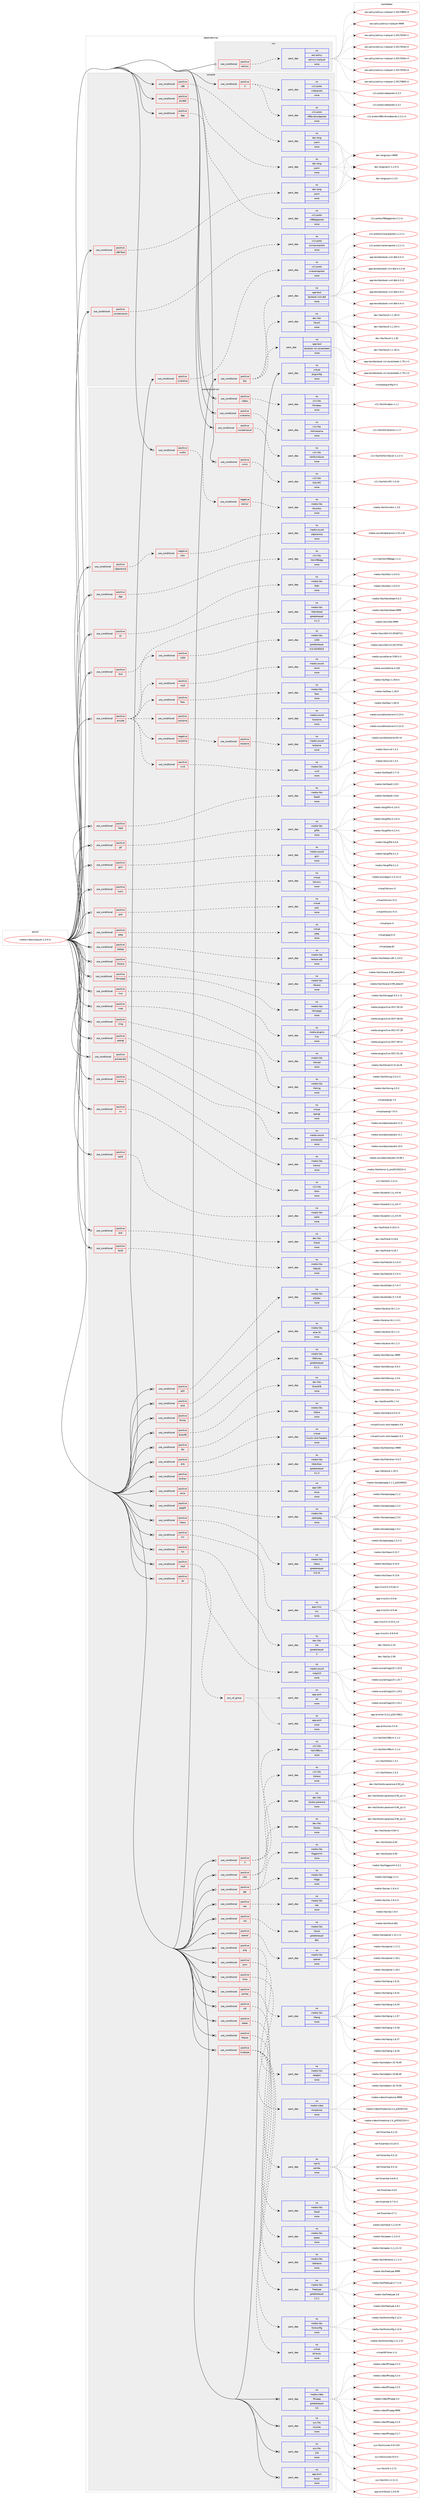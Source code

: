 digraph prolog {

# *************
# Graph options
# *************

newrank=true;
concentrate=true;
compound=true;
graph [rankdir=LR,fontname=Helvetica,fontsize=10,ranksep=1.5];#, ranksep=2.5, nodesep=0.2];
edge  [arrowhead=vee];
node  [fontname=Helvetica,fontsize=10];

# **********
# The ebuild
# **********

subgraph cluster_leftcol {
color=gray;
rank=same;
label=<<i>ebuild</i>>;
id [label="media-video/mplayer-1.3.0-r2", color=red, width=4, href="../media-video/mplayer-1.3.0-r2.svg"];
}

# ****************
# The dependencies
# ****************

subgraph cluster_midcol {
color=gray;
label=<<i>dependencies</i>>;
subgraph cluster_compile {
fillcolor="#eeeeee";
style=filled;
label=<<i>compile</i>>;
subgraph cond97184 {
dependency394739 [label=<<TABLE BORDER="0" CELLBORDER="1" CELLSPACING="0" CELLPADDING="4"><TR><TD ROWSPAN="3" CELLPADDING="10">use_conditional</TD></TR><TR><TD>positive</TD></TR><TR><TD>X</TD></TR></TABLE>>, shape=none, color=red];
subgraph pack291162 {
dependency394740 [label=<<TABLE BORDER="0" CELLBORDER="1" CELLSPACING="0" CELLPADDING="4" WIDTH="220"><TR><TD ROWSPAN="6" CELLPADDING="30">pack_dep</TD></TR><TR><TD WIDTH="110">no</TD></TR><TR><TD>x11-proto</TD></TR><TR><TD>videoproto</TD></TR><TR><TD>none</TD></TR><TR><TD></TD></TR></TABLE>>, shape=none, color=blue];
}
dependency394739:e -> dependency394740:w [weight=20,style="dashed",arrowhead="vee"];
subgraph pack291163 {
dependency394741 [label=<<TABLE BORDER="0" CELLBORDER="1" CELLSPACING="0" CELLPADDING="4" WIDTH="220"><TR><TD ROWSPAN="6" CELLPADDING="30">pack_dep</TD></TR><TR><TD WIDTH="110">no</TD></TR><TR><TD>x11-proto</TD></TR><TR><TD>xf86vidmodeproto</TD></TR><TR><TD>none</TD></TR><TR><TD></TD></TR></TABLE>>, shape=none, color=blue];
}
dependency394739:e -> dependency394741:w [weight=20,style="dashed",arrowhead="vee"];
}
id:e -> dependency394739:w [weight=20,style="solid",arrowhead="vee"];
subgraph cond97185 {
dependency394742 [label=<<TABLE BORDER="0" CELLBORDER="1" CELLSPACING="0" CELLPADDING="4"><TR><TD ROWSPAN="3" CELLPADDING="10">use_conditional</TD></TR><TR><TD>positive</TD></TR><TR><TD>amd64</TD></TR></TABLE>>, shape=none, color=red];
subgraph pack291164 {
dependency394743 [label=<<TABLE BORDER="0" CELLBORDER="1" CELLSPACING="0" CELLPADDING="4" WIDTH="220"><TR><TD ROWSPAN="6" CELLPADDING="30">pack_dep</TD></TR><TR><TD WIDTH="110">no</TD></TR><TR><TD>dev-lang</TD></TR><TR><TD>yasm</TD></TR><TR><TD>none</TD></TR><TR><TD></TD></TR></TABLE>>, shape=none, color=blue];
}
dependency394742:e -> dependency394743:w [weight=20,style="dashed",arrowhead="vee"];
}
id:e -> dependency394742:w [weight=20,style="solid",arrowhead="vee"];
subgraph cond97186 {
dependency394744 [label=<<TABLE BORDER="0" CELLBORDER="1" CELLSPACING="0" CELLPADDING="4"><TR><TD ROWSPAN="3" CELLPADDING="10">use_conditional</TD></TR><TR><TD>positive</TD></TR><TR><TD>dga</TD></TR></TABLE>>, shape=none, color=red];
subgraph pack291165 {
dependency394745 [label=<<TABLE BORDER="0" CELLBORDER="1" CELLSPACING="0" CELLPADDING="4" WIDTH="220"><TR><TD ROWSPAN="6" CELLPADDING="30">pack_dep</TD></TR><TR><TD WIDTH="110">no</TD></TR><TR><TD>x11-proto</TD></TR><TR><TD>xf86dgaproto</TD></TR><TR><TD>none</TD></TR><TR><TD></TD></TR></TABLE>>, shape=none, color=blue];
}
dependency394744:e -> dependency394745:w [weight=20,style="dashed",arrowhead="vee"];
}
id:e -> dependency394744:w [weight=20,style="solid",arrowhead="vee"];
subgraph cond97187 {
dependency394746 [label=<<TABLE BORDER="0" CELLBORDER="1" CELLSPACING="0" CELLPADDING="4"><TR><TD ROWSPAN="3" CELLPADDING="10">use_conditional</TD></TR><TR><TD>positive</TD></TR><TR><TD>doc</TD></TR></TABLE>>, shape=none, color=red];
subgraph pack291166 {
dependency394747 [label=<<TABLE BORDER="0" CELLBORDER="1" CELLSPACING="0" CELLPADDING="4" WIDTH="220"><TR><TD ROWSPAN="6" CELLPADDING="30">pack_dep</TD></TR><TR><TD WIDTH="110">no</TD></TR><TR><TD>dev-libs</TD></TR><TR><TD>libxslt</TD></TR><TR><TD>none</TD></TR><TR><TD></TD></TR></TABLE>>, shape=none, color=blue];
}
dependency394746:e -> dependency394747:w [weight=20,style="dashed",arrowhead="vee"];
subgraph pack291167 {
dependency394748 [label=<<TABLE BORDER="0" CELLBORDER="1" CELLSPACING="0" CELLPADDING="4" WIDTH="220"><TR><TD ROWSPAN="6" CELLPADDING="30">pack_dep</TD></TR><TR><TD WIDTH="110">no</TD></TR><TR><TD>app-text</TD></TR><TR><TD>docbook-xml-dtd</TD></TR><TR><TD>none</TD></TR><TR><TD></TD></TR></TABLE>>, shape=none, color=blue];
}
dependency394746:e -> dependency394748:w [weight=20,style="dashed",arrowhead="vee"];
subgraph pack291168 {
dependency394749 [label=<<TABLE BORDER="0" CELLBORDER="1" CELLSPACING="0" CELLPADDING="4" WIDTH="220"><TR><TD ROWSPAN="6" CELLPADDING="30">pack_dep</TD></TR><TR><TD WIDTH="110">no</TD></TR><TR><TD>app-text</TD></TR><TR><TD>docbook-xsl-stylesheets</TD></TR><TR><TD>none</TD></TR><TR><TD></TD></TR></TABLE>>, shape=none, color=blue];
}
dependency394746:e -> dependency394749:w [weight=20,style="dashed",arrowhead="vee"];
}
id:e -> dependency394746:w [weight=20,style="solid",arrowhead="vee"];
subgraph cond97188 {
dependency394750 [label=<<TABLE BORDER="0" CELLBORDER="1" CELLSPACING="0" CELLPADDING="4"><TR><TD ROWSPAN="3" CELLPADDING="10">use_conditional</TD></TR><TR><TD>positive</TD></TR><TR><TD>x86</TD></TR></TABLE>>, shape=none, color=red];
subgraph pack291169 {
dependency394751 [label=<<TABLE BORDER="0" CELLBORDER="1" CELLSPACING="0" CELLPADDING="4" WIDTH="220"><TR><TD ROWSPAN="6" CELLPADDING="30">pack_dep</TD></TR><TR><TD WIDTH="110">no</TD></TR><TR><TD>dev-lang</TD></TR><TR><TD>yasm</TD></TR><TR><TD>none</TD></TR><TR><TD></TD></TR></TABLE>>, shape=none, color=blue];
}
dependency394750:e -> dependency394751:w [weight=20,style="dashed",arrowhead="vee"];
}
id:e -> dependency394750:w [weight=20,style="solid",arrowhead="vee"];
subgraph cond97189 {
dependency394752 [label=<<TABLE BORDER="0" CELLBORDER="1" CELLSPACING="0" CELLPADDING="4"><TR><TD ROWSPAN="3" CELLPADDING="10">use_conditional</TD></TR><TR><TD>positive</TD></TR><TR><TD>x86-fbsd</TD></TR></TABLE>>, shape=none, color=red];
subgraph pack291170 {
dependency394753 [label=<<TABLE BORDER="0" CELLBORDER="1" CELLSPACING="0" CELLPADDING="4" WIDTH="220"><TR><TD ROWSPAN="6" CELLPADDING="30">pack_dep</TD></TR><TR><TD WIDTH="110">no</TD></TR><TR><TD>dev-lang</TD></TR><TR><TD>yasm</TD></TR><TR><TD>none</TD></TR><TR><TD></TD></TR></TABLE>>, shape=none, color=blue];
}
dependency394752:e -> dependency394753:w [weight=20,style="dashed",arrowhead="vee"];
}
id:e -> dependency394752:w [weight=20,style="solid",arrowhead="vee"];
subgraph cond97190 {
dependency394754 [label=<<TABLE BORDER="0" CELLBORDER="1" CELLSPACING="0" CELLPADDING="4"><TR><TD ROWSPAN="3" CELLPADDING="10">use_conditional</TD></TR><TR><TD>positive</TD></TR><TR><TD>xinerama</TD></TR></TABLE>>, shape=none, color=red];
subgraph pack291171 {
dependency394755 [label=<<TABLE BORDER="0" CELLBORDER="1" CELLSPACING="0" CELLPADDING="4" WIDTH="220"><TR><TD ROWSPAN="6" CELLPADDING="30">pack_dep</TD></TR><TR><TD WIDTH="110">no</TD></TR><TR><TD>x11-proto</TD></TR><TR><TD>xineramaproto</TD></TR><TR><TD>none</TD></TR><TR><TD></TD></TR></TABLE>>, shape=none, color=blue];
}
dependency394754:e -> dependency394755:w [weight=20,style="dashed",arrowhead="vee"];
}
id:e -> dependency394754:w [weight=20,style="solid",arrowhead="vee"];
subgraph cond97191 {
dependency394756 [label=<<TABLE BORDER="0" CELLBORDER="1" CELLSPACING="0" CELLPADDING="4"><TR><TD ROWSPAN="3" CELLPADDING="10">use_conditional</TD></TR><TR><TD>positive</TD></TR><TR><TD>xscreensaver</TD></TR></TABLE>>, shape=none, color=red];
subgraph pack291172 {
dependency394757 [label=<<TABLE BORDER="0" CELLBORDER="1" CELLSPACING="0" CELLPADDING="4" WIDTH="220"><TR><TD ROWSPAN="6" CELLPADDING="30">pack_dep</TD></TR><TR><TD WIDTH="110">no</TD></TR><TR><TD>x11-proto</TD></TR><TR><TD>scrnsaverproto</TD></TR><TR><TD>none</TD></TR><TR><TD></TD></TR></TABLE>>, shape=none, color=blue];
}
dependency394756:e -> dependency394757:w [weight=20,style="dashed",arrowhead="vee"];
}
id:e -> dependency394756:w [weight=20,style="solid",arrowhead="vee"];
subgraph pack291173 {
dependency394758 [label=<<TABLE BORDER="0" CELLBORDER="1" CELLSPACING="0" CELLPADDING="4" WIDTH="220"><TR><TD ROWSPAN="6" CELLPADDING="30">pack_dep</TD></TR><TR><TD WIDTH="110">no</TD></TR><TR><TD>virtual</TD></TR><TR><TD>pkgconfig</TD></TR><TR><TD>none</TD></TR><TR><TD></TD></TR></TABLE>>, shape=none, color=blue];
}
id:e -> dependency394758:w [weight=20,style="solid",arrowhead="vee"];
}
subgraph cluster_compileandrun {
fillcolor="#eeeeee";
style=filled;
label=<<i>compile and run</i>>;
subgraph cond97192 {
dependency394759 [label=<<TABLE BORDER="0" CELLBORDER="1" CELLSPACING="0" CELLPADDING="4"><TR><TD ROWSPAN="3" CELLPADDING="10">use_conditional</TD></TR><TR><TD>positive</TD></TR><TR><TD>X</TD></TR></TABLE>>, shape=none, color=red];
subgraph pack291174 {
dependency394760 [label=<<TABLE BORDER="0" CELLBORDER="1" CELLSPACING="0" CELLPADDING="4" WIDTH="220"><TR><TD ROWSPAN="6" CELLPADDING="30">pack_dep</TD></TR><TR><TD WIDTH="110">no</TD></TR><TR><TD>x11-libs</TD></TR><TR><TD>libXext</TD></TR><TR><TD>none</TD></TR><TR><TD></TD></TR></TABLE>>, shape=none, color=blue];
}
dependency394759:e -> dependency394760:w [weight=20,style="dashed",arrowhead="vee"];
subgraph pack291175 {
dependency394761 [label=<<TABLE BORDER="0" CELLBORDER="1" CELLSPACING="0" CELLPADDING="4" WIDTH="220"><TR><TD ROWSPAN="6" CELLPADDING="30">pack_dep</TD></TR><TR><TD WIDTH="110">no</TD></TR><TR><TD>x11-libs</TD></TR><TR><TD>libXxf86vm</TD></TR><TR><TD>none</TD></TR><TR><TD></TD></TR></TABLE>>, shape=none, color=blue];
}
dependency394759:e -> dependency394761:w [weight=20,style="dashed",arrowhead="vee"];
}
id:e -> dependency394759:w [weight=20,style="solid",arrowhead="odotvee"];
subgraph cond97193 {
dependency394762 [label=<<TABLE BORDER="0" CELLBORDER="1" CELLSPACING="0" CELLPADDING="4"><TR><TD ROWSPAN="3" CELLPADDING="10">use_conditional</TD></TR><TR><TD>positive</TD></TR><TR><TD>a52</TD></TR></TABLE>>, shape=none, color=red];
subgraph pack291176 {
dependency394763 [label=<<TABLE BORDER="0" CELLBORDER="1" CELLSPACING="0" CELLPADDING="4" WIDTH="220"><TR><TD ROWSPAN="6" CELLPADDING="30">pack_dep</TD></TR><TR><TD WIDTH="110">no</TD></TR><TR><TD>media-libs</TD></TR><TR><TD>a52dec</TD></TR><TR><TD>none</TD></TR><TR><TD></TD></TR></TABLE>>, shape=none, color=blue];
}
dependency394762:e -> dependency394763:w [weight=20,style="dashed",arrowhead="vee"];
}
id:e -> dependency394762:w [weight=20,style="solid",arrowhead="odotvee"];
subgraph cond97194 {
dependency394764 [label=<<TABLE BORDER="0" CELLBORDER="1" CELLSPACING="0" CELLPADDING="4"><TR><TD ROWSPAN="3" CELLPADDING="10">use_conditional</TD></TR><TR><TD>positive</TD></TR><TR><TD>aalib</TD></TR></TABLE>>, shape=none, color=red];
subgraph pack291177 {
dependency394765 [label=<<TABLE BORDER="0" CELLBORDER="1" CELLSPACING="0" CELLPADDING="4" WIDTH="220"><TR><TD ROWSPAN="6" CELLPADDING="30">pack_dep</TD></TR><TR><TD WIDTH="110">no</TD></TR><TR><TD>media-libs</TD></TR><TR><TD>aalib</TD></TR><TR><TD>none</TD></TR><TR><TD></TD></TR></TABLE>>, shape=none, color=blue];
}
dependency394764:e -> dependency394765:w [weight=20,style="dashed",arrowhead="vee"];
}
id:e -> dependency394764:w [weight=20,style="solid",arrowhead="odotvee"];
subgraph cond97195 {
dependency394766 [label=<<TABLE BORDER="0" CELLBORDER="1" CELLSPACING="0" CELLPADDING="4"><TR><TD ROWSPAN="3" CELLPADDING="10">use_conditional</TD></TR><TR><TD>positive</TD></TR><TR><TD>alsa</TD></TR></TABLE>>, shape=none, color=red];
subgraph pack291178 {
dependency394767 [label=<<TABLE BORDER="0" CELLBORDER="1" CELLSPACING="0" CELLPADDING="4" WIDTH="220"><TR><TD ROWSPAN="6" CELLPADDING="30">pack_dep</TD></TR><TR><TD WIDTH="110">no</TD></TR><TR><TD>media-libs</TD></TR><TR><TD>alsa-lib</TD></TR><TR><TD>none</TD></TR><TR><TD></TD></TR></TABLE>>, shape=none, color=blue];
}
dependency394766:e -> dependency394767:w [weight=20,style="dashed",arrowhead="vee"];
}
id:e -> dependency394766:w [weight=20,style="solid",arrowhead="odotvee"];
subgraph cond97196 {
dependency394768 [label=<<TABLE BORDER="0" CELLBORDER="1" CELLSPACING="0" CELLPADDING="4"><TR><TD ROWSPAN="3" CELLPADDING="10">use_conditional</TD></TR><TR><TD>positive</TD></TR><TR><TD>bidi</TD></TR></TABLE>>, shape=none, color=red];
subgraph pack291179 {
dependency394769 [label=<<TABLE BORDER="0" CELLBORDER="1" CELLSPACING="0" CELLPADDING="4" WIDTH="220"><TR><TD ROWSPAN="6" CELLPADDING="30">pack_dep</TD></TR><TR><TD WIDTH="110">no</TD></TR><TR><TD>dev-libs</TD></TR><TR><TD>fribidi</TD></TR><TR><TD>none</TD></TR><TR><TD></TD></TR></TABLE>>, shape=none, color=blue];
}
dependency394768:e -> dependency394769:w [weight=20,style="dashed",arrowhead="vee"];
}
id:e -> dependency394768:w [weight=20,style="solid",arrowhead="odotvee"];
subgraph cond97197 {
dependency394770 [label=<<TABLE BORDER="0" CELLBORDER="1" CELLSPACING="0" CELLPADDING="4"><TR><TD ROWSPAN="3" CELLPADDING="10">use_conditional</TD></TR><TR><TD>positive</TD></TR><TR><TD>bluray</TD></TR></TABLE>>, shape=none, color=red];
subgraph pack291180 {
dependency394771 [label=<<TABLE BORDER="0" CELLBORDER="1" CELLSPACING="0" CELLPADDING="4" WIDTH="220"><TR><TD ROWSPAN="6" CELLPADDING="30">pack_dep</TD></TR><TR><TD WIDTH="110">no</TD></TR><TR><TD>media-libs</TD></TR><TR><TD>libbluray</TD></TR><TR><TD>greaterequal</TD></TR><TR><TD>0.2.1</TD></TR></TABLE>>, shape=none, color=blue];
}
dependency394770:e -> dependency394771:w [weight=20,style="dashed",arrowhead="vee"];
}
id:e -> dependency394770:w [weight=20,style="solid",arrowhead="odotvee"];
subgraph cond97198 {
dependency394772 [label=<<TABLE BORDER="0" CELLBORDER="1" CELLSPACING="0" CELLPADDING="4"><TR><TD ROWSPAN="3" CELLPADDING="10">use_conditional</TD></TR><TR><TD>positive</TD></TR><TR><TD>bs2b</TD></TR></TABLE>>, shape=none, color=red];
subgraph pack291181 {
dependency394773 [label=<<TABLE BORDER="0" CELLBORDER="1" CELLSPACING="0" CELLPADDING="4" WIDTH="220"><TR><TD ROWSPAN="6" CELLPADDING="30">pack_dep</TD></TR><TR><TD WIDTH="110">no</TD></TR><TR><TD>media-libs</TD></TR><TR><TD>libbs2b</TD></TR><TR><TD>none</TD></TR><TR><TD></TD></TR></TABLE>>, shape=none, color=blue];
}
dependency394772:e -> dependency394773:w [weight=20,style="dashed",arrowhead="vee"];
}
id:e -> dependency394772:w [weight=20,style="solid",arrowhead="odotvee"];
subgraph cond97199 {
dependency394774 [label=<<TABLE BORDER="0" CELLBORDER="1" CELLSPACING="0" CELLPADDING="4"><TR><TD ROWSPAN="3" CELLPADDING="10">use_conditional</TD></TR><TR><TD>positive</TD></TR><TR><TD>cdio</TD></TR></TABLE>>, shape=none, color=red];
subgraph pack291182 {
dependency394775 [label=<<TABLE BORDER="0" CELLBORDER="1" CELLSPACING="0" CELLPADDING="4" WIDTH="220"><TR><TD ROWSPAN="6" CELLPADDING="30">pack_dep</TD></TR><TR><TD WIDTH="110">no</TD></TR><TR><TD>dev-libs</TD></TR><TR><TD>libcdio</TD></TR><TR><TD>none</TD></TR><TR><TD></TD></TR></TABLE>>, shape=none, color=blue];
}
dependency394774:e -> dependency394775:w [weight=20,style="dashed",arrowhead="vee"];
subgraph pack291183 {
dependency394776 [label=<<TABLE BORDER="0" CELLBORDER="1" CELLSPACING="0" CELLPADDING="4" WIDTH="220"><TR><TD ROWSPAN="6" CELLPADDING="30">pack_dep</TD></TR><TR><TD WIDTH="110">no</TD></TR><TR><TD>dev-libs</TD></TR><TR><TD>libcdio-paranoia</TD></TR><TR><TD>none</TD></TR><TR><TD></TD></TR></TABLE>>, shape=none, color=blue];
}
dependency394774:e -> dependency394776:w [weight=20,style="dashed",arrowhead="vee"];
}
id:e -> dependency394774:w [weight=20,style="solid",arrowhead="odotvee"];
subgraph cond97200 {
dependency394777 [label=<<TABLE BORDER="0" CELLBORDER="1" CELLSPACING="0" CELLPADDING="4"><TR><TD ROWSPAN="3" CELLPADDING="10">use_conditional</TD></TR><TR><TD>positive</TD></TR><TR><TD>cdparanoia</TD></TR></TABLE>>, shape=none, color=red];
subgraph cond97201 {
dependency394778 [label=<<TABLE BORDER="0" CELLBORDER="1" CELLSPACING="0" CELLPADDING="4"><TR><TD ROWSPAN="3" CELLPADDING="10">use_conditional</TD></TR><TR><TD>negative</TD></TR><TR><TD>cdio</TD></TR></TABLE>>, shape=none, color=red];
subgraph pack291184 {
dependency394779 [label=<<TABLE BORDER="0" CELLBORDER="1" CELLSPACING="0" CELLPADDING="4" WIDTH="220"><TR><TD ROWSPAN="6" CELLPADDING="30">pack_dep</TD></TR><TR><TD WIDTH="110">no</TD></TR><TR><TD>media-sound</TD></TR><TR><TD>cdparanoia</TD></TR><TR><TD>none</TD></TR><TR><TD></TD></TR></TABLE>>, shape=none, color=blue];
}
dependency394778:e -> dependency394779:w [weight=20,style="dashed",arrowhead="vee"];
}
dependency394777:e -> dependency394778:w [weight=20,style="dashed",arrowhead="vee"];
}
id:e -> dependency394777:w [weight=20,style="solid",arrowhead="odotvee"];
subgraph cond97202 {
dependency394780 [label=<<TABLE BORDER="0" CELLBORDER="1" CELLSPACING="0" CELLPADDING="4"><TR><TD ROWSPAN="3" CELLPADDING="10">use_conditional</TD></TR><TR><TD>positive</TD></TR><TR><TD>dga</TD></TR></TABLE>>, shape=none, color=red];
subgraph pack291185 {
dependency394781 [label=<<TABLE BORDER="0" CELLBORDER="1" CELLSPACING="0" CELLPADDING="4" WIDTH="220"><TR><TD ROWSPAN="6" CELLPADDING="30">pack_dep</TD></TR><TR><TD WIDTH="110">no</TD></TR><TR><TD>x11-libs</TD></TR><TR><TD>libXxf86dga</TD></TR><TR><TD>none</TD></TR><TR><TD></TD></TR></TABLE>>, shape=none, color=blue];
}
dependency394780:e -> dependency394781:w [weight=20,style="dashed",arrowhead="vee"];
}
id:e -> dependency394780:w [weight=20,style="solid",arrowhead="odotvee"];
subgraph cond97203 {
dependency394782 [label=<<TABLE BORDER="0" CELLBORDER="1" CELLSPACING="0" CELLPADDING="4"><TR><TD ROWSPAN="3" CELLPADDING="10">use_conditional</TD></TR><TR><TD>positive</TD></TR><TR><TD>directfb</TD></TR></TABLE>>, shape=none, color=red];
subgraph pack291186 {
dependency394783 [label=<<TABLE BORDER="0" CELLBORDER="1" CELLSPACING="0" CELLPADDING="4" WIDTH="220"><TR><TD ROWSPAN="6" CELLPADDING="30">pack_dep</TD></TR><TR><TD WIDTH="110">no</TD></TR><TR><TD>dev-libs</TD></TR><TR><TD>DirectFB</TD></TR><TR><TD>none</TD></TR><TR><TD></TD></TR></TABLE>>, shape=none, color=blue];
}
dependency394782:e -> dependency394783:w [weight=20,style="dashed",arrowhead="vee"];
}
id:e -> dependency394782:w [weight=20,style="solid",arrowhead="odotvee"];
subgraph cond97204 {
dependency394784 [label=<<TABLE BORDER="0" CELLBORDER="1" CELLSPACING="0" CELLPADDING="4"><TR><TD ROWSPAN="3" CELLPADDING="10">use_conditional</TD></TR><TR><TD>positive</TD></TR><TR><TD>dts</TD></TR></TABLE>>, shape=none, color=red];
subgraph pack291187 {
dependency394785 [label=<<TABLE BORDER="0" CELLBORDER="1" CELLSPACING="0" CELLPADDING="4" WIDTH="220"><TR><TD ROWSPAN="6" CELLPADDING="30">pack_dep</TD></TR><TR><TD WIDTH="110">no</TD></TR><TR><TD>media-libs</TD></TR><TR><TD>libdca</TD></TR><TR><TD>none</TD></TR><TR><TD></TD></TR></TABLE>>, shape=none, color=blue];
}
dependency394784:e -> dependency394785:w [weight=20,style="dashed",arrowhead="vee"];
}
id:e -> dependency394784:w [weight=20,style="solid",arrowhead="odotvee"];
subgraph cond97205 {
dependency394786 [label=<<TABLE BORDER="0" CELLBORDER="1" CELLSPACING="0" CELLPADDING="4"><TR><TD ROWSPAN="3" CELLPADDING="10">use_conditional</TD></TR><TR><TD>positive</TD></TR><TR><TD>dv</TD></TR></TABLE>>, shape=none, color=red];
subgraph pack291188 {
dependency394787 [label=<<TABLE BORDER="0" CELLBORDER="1" CELLSPACING="0" CELLPADDING="4" WIDTH="220"><TR><TD ROWSPAN="6" CELLPADDING="30">pack_dep</TD></TR><TR><TD WIDTH="110">no</TD></TR><TR><TD>media-libs</TD></TR><TR><TD>libdv</TD></TR><TR><TD>none</TD></TR><TR><TD></TD></TR></TABLE>>, shape=none, color=blue];
}
dependency394786:e -> dependency394787:w [weight=20,style="dashed",arrowhead="vee"];
}
id:e -> dependency394786:w [weight=20,style="solid",arrowhead="odotvee"];
subgraph cond97206 {
dependency394788 [label=<<TABLE BORDER="0" CELLBORDER="1" CELLSPACING="0" CELLPADDING="4"><TR><TD ROWSPAN="3" CELLPADDING="10">use_conditional</TD></TR><TR><TD>positive</TD></TR><TR><TD>dvb</TD></TR></TABLE>>, shape=none, color=red];
subgraph pack291189 {
dependency394789 [label=<<TABLE BORDER="0" CELLBORDER="1" CELLSPACING="0" CELLPADDING="4" WIDTH="220"><TR><TD ROWSPAN="6" CELLPADDING="30">pack_dep</TD></TR><TR><TD WIDTH="110">no</TD></TR><TR><TD>virtual</TD></TR><TR><TD>linuxtv-dvb-headers</TD></TR><TR><TD>none</TD></TR><TR><TD></TD></TR></TABLE>>, shape=none, color=blue];
}
dependency394788:e -> dependency394789:w [weight=20,style="dashed",arrowhead="vee"];
}
id:e -> dependency394788:w [weight=20,style="solid",arrowhead="odotvee"];
subgraph cond97207 {
dependency394790 [label=<<TABLE BORDER="0" CELLBORDER="1" CELLSPACING="0" CELLPADDING="4"><TR><TD ROWSPAN="3" CELLPADDING="10">use_conditional</TD></TR><TR><TD>positive</TD></TR><TR><TD>dvd</TD></TR></TABLE>>, shape=none, color=red];
subgraph pack291190 {
dependency394791 [label=<<TABLE BORDER="0" CELLBORDER="1" CELLSPACING="0" CELLPADDING="4" WIDTH="220"><TR><TD ROWSPAN="6" CELLPADDING="30">pack_dep</TD></TR><TR><TD WIDTH="110">no</TD></TR><TR><TD>media-libs</TD></TR><TR><TD>libdvdread</TD></TR><TR><TD>greaterequal</TD></TR><TR><TD>4.1.3</TD></TR></TABLE>>, shape=none, color=blue];
}
dependency394790:e -> dependency394791:w [weight=20,style="dashed",arrowhead="vee"];
}
id:e -> dependency394790:w [weight=20,style="solid",arrowhead="odotvee"];
subgraph cond97208 {
dependency394792 [label=<<TABLE BORDER="0" CELLBORDER="1" CELLSPACING="0" CELLPADDING="4"><TR><TD ROWSPAN="3" CELLPADDING="10">use_conditional</TD></TR><TR><TD>positive</TD></TR><TR><TD>dvdnav</TD></TR></TABLE>>, shape=none, color=red];
subgraph pack291191 {
dependency394793 [label=<<TABLE BORDER="0" CELLBORDER="1" CELLSPACING="0" CELLPADDING="4" WIDTH="220"><TR><TD ROWSPAN="6" CELLPADDING="30">pack_dep</TD></TR><TR><TD WIDTH="110">no</TD></TR><TR><TD>media-libs</TD></TR><TR><TD>libdvdnav</TD></TR><TR><TD>greaterequal</TD></TR><TR><TD>4.1.3</TD></TR></TABLE>>, shape=none, color=blue];
}
dependency394792:e -> dependency394793:w [weight=20,style="dashed",arrowhead="vee"];
}
id:e -> dependency394792:w [weight=20,style="solid",arrowhead="odotvee"];
subgraph cond97209 {
dependency394794 [label=<<TABLE BORDER="0" CELLBORDER="1" CELLSPACING="0" CELLPADDING="4"><TR><TD ROWSPAN="3" CELLPADDING="10">use_conditional</TD></TR><TR><TD>positive</TD></TR><TR><TD>enca</TD></TR></TABLE>>, shape=none, color=red];
subgraph pack291192 {
dependency394795 [label=<<TABLE BORDER="0" CELLBORDER="1" CELLSPACING="0" CELLPADDING="4" WIDTH="220"><TR><TD ROWSPAN="6" CELLPADDING="30">pack_dep</TD></TR><TR><TD WIDTH="110">no</TD></TR><TR><TD>app-i18n</TD></TR><TR><TD>enca</TD></TR><TR><TD>none</TD></TR><TR><TD></TD></TR></TABLE>>, shape=none, color=blue];
}
dependency394794:e -> dependency394795:w [weight=20,style="dashed",arrowhead="vee"];
}
id:e -> dependency394794:w [weight=20,style="solid",arrowhead="odotvee"];
subgraph cond97210 {
dependency394796 [label=<<TABLE BORDER="0" CELLBORDER="1" CELLSPACING="0" CELLPADDING="4"><TR><TD ROWSPAN="3" CELLPADDING="10">use_conditional</TD></TR><TR><TD>positive</TD></TR><TR><TD>encode</TD></TR></TABLE>>, shape=none, color=red];
subgraph cond97211 {
dependency394797 [label=<<TABLE BORDER="0" CELLBORDER="1" CELLSPACING="0" CELLPADDING="4"><TR><TD ROWSPAN="3" CELLPADDING="10">use_conditional</TD></TR><TR><TD>negative</TD></TR><TR><TD>twolame</TD></TR></TABLE>>, shape=none, color=red];
subgraph cond97212 {
dependency394798 [label=<<TABLE BORDER="0" CELLBORDER="1" CELLSPACING="0" CELLPADDING="4"><TR><TD ROWSPAN="3" CELLPADDING="10">use_conditional</TD></TR><TR><TD>positive</TD></TR><TR><TD>toolame</TD></TR></TABLE>>, shape=none, color=red];
subgraph pack291193 {
dependency394799 [label=<<TABLE BORDER="0" CELLBORDER="1" CELLSPACING="0" CELLPADDING="4" WIDTH="220"><TR><TD ROWSPAN="6" CELLPADDING="30">pack_dep</TD></TR><TR><TD WIDTH="110">no</TD></TR><TR><TD>media-sound</TD></TR><TR><TD>toolame</TD></TR><TR><TD>none</TD></TR><TR><TD></TD></TR></TABLE>>, shape=none, color=blue];
}
dependency394798:e -> dependency394799:w [weight=20,style="dashed",arrowhead="vee"];
}
dependency394797:e -> dependency394798:w [weight=20,style="dashed",arrowhead="vee"];
}
dependency394796:e -> dependency394797:w [weight=20,style="dashed",arrowhead="vee"];
subgraph cond97213 {
dependency394800 [label=<<TABLE BORDER="0" CELLBORDER="1" CELLSPACING="0" CELLPADDING="4"><TR><TD ROWSPAN="3" CELLPADDING="10">use_conditional</TD></TR><TR><TD>positive</TD></TR><TR><TD>twolame</TD></TR></TABLE>>, shape=none, color=red];
subgraph pack291194 {
dependency394801 [label=<<TABLE BORDER="0" CELLBORDER="1" CELLSPACING="0" CELLPADDING="4" WIDTH="220"><TR><TD ROWSPAN="6" CELLPADDING="30">pack_dep</TD></TR><TR><TD WIDTH="110">no</TD></TR><TR><TD>media-sound</TD></TR><TR><TD>twolame</TD></TR><TR><TD>none</TD></TR><TR><TD></TD></TR></TABLE>>, shape=none, color=blue];
}
dependency394800:e -> dependency394801:w [weight=20,style="dashed",arrowhead="vee"];
}
dependency394796:e -> dependency394800:w [weight=20,style="dashed",arrowhead="vee"];
subgraph cond97214 {
dependency394802 [label=<<TABLE BORDER="0" CELLBORDER="1" CELLSPACING="0" CELLPADDING="4"><TR><TD ROWSPAN="3" CELLPADDING="10">use_conditional</TD></TR><TR><TD>positive</TD></TR><TR><TD>faac</TD></TR></TABLE>>, shape=none, color=red];
subgraph pack291195 {
dependency394803 [label=<<TABLE BORDER="0" CELLBORDER="1" CELLSPACING="0" CELLPADDING="4" WIDTH="220"><TR><TD ROWSPAN="6" CELLPADDING="30">pack_dep</TD></TR><TR><TD WIDTH="110">no</TD></TR><TR><TD>media-libs</TD></TR><TR><TD>faac</TD></TR><TR><TD>none</TD></TR><TR><TD></TD></TR></TABLE>>, shape=none, color=blue];
}
dependency394802:e -> dependency394803:w [weight=20,style="dashed",arrowhead="vee"];
}
dependency394796:e -> dependency394802:w [weight=20,style="dashed",arrowhead="vee"];
subgraph cond97215 {
dependency394804 [label=<<TABLE BORDER="0" CELLBORDER="1" CELLSPACING="0" CELLPADDING="4"><TR><TD ROWSPAN="3" CELLPADDING="10">use_conditional</TD></TR><TR><TD>positive</TD></TR><TR><TD>mp3</TD></TR></TABLE>>, shape=none, color=red];
subgraph pack291196 {
dependency394805 [label=<<TABLE BORDER="0" CELLBORDER="1" CELLSPACING="0" CELLPADDING="4" WIDTH="220"><TR><TD ROWSPAN="6" CELLPADDING="30">pack_dep</TD></TR><TR><TD WIDTH="110">no</TD></TR><TR><TD>media-sound</TD></TR><TR><TD>lame</TD></TR><TR><TD>none</TD></TR><TR><TD></TD></TR></TABLE>>, shape=none, color=blue];
}
dependency394804:e -> dependency394805:w [weight=20,style="dashed",arrowhead="vee"];
}
dependency394796:e -> dependency394804:w [weight=20,style="dashed",arrowhead="vee"];
subgraph cond97216 {
dependency394806 [label=<<TABLE BORDER="0" CELLBORDER="1" CELLSPACING="0" CELLPADDING="4"><TR><TD ROWSPAN="3" CELLPADDING="10">use_conditional</TD></TR><TR><TD>positive</TD></TR><TR><TD>x264</TD></TR></TABLE>>, shape=none, color=red];
subgraph pack291197 {
dependency394807 [label=<<TABLE BORDER="0" CELLBORDER="1" CELLSPACING="0" CELLPADDING="4" WIDTH="220"><TR><TD ROWSPAN="6" CELLPADDING="30">pack_dep</TD></TR><TR><TD WIDTH="110">no</TD></TR><TR><TD>media-libs</TD></TR><TR><TD>x264</TD></TR><TR><TD>greaterequal</TD></TR><TR><TD>0.0.20100423</TD></TR></TABLE>>, shape=none, color=blue];
}
dependency394806:e -> dependency394807:w [weight=20,style="dashed",arrowhead="vee"];
}
dependency394796:e -> dependency394806:w [weight=20,style="dashed",arrowhead="vee"];
subgraph cond97217 {
dependency394808 [label=<<TABLE BORDER="0" CELLBORDER="1" CELLSPACING="0" CELLPADDING="4"><TR><TD ROWSPAN="3" CELLPADDING="10">use_conditional</TD></TR><TR><TD>positive</TD></TR><TR><TD>xvid</TD></TR></TABLE>>, shape=none, color=red];
subgraph pack291198 {
dependency394809 [label=<<TABLE BORDER="0" CELLBORDER="1" CELLSPACING="0" CELLPADDING="4" WIDTH="220"><TR><TD ROWSPAN="6" CELLPADDING="30">pack_dep</TD></TR><TR><TD WIDTH="110">no</TD></TR><TR><TD>media-libs</TD></TR><TR><TD>xvid</TD></TR><TR><TD>none</TD></TR><TR><TD></TD></TR></TABLE>>, shape=none, color=blue];
}
dependency394808:e -> dependency394809:w [weight=20,style="dashed",arrowhead="vee"];
}
dependency394796:e -> dependency394808:w [weight=20,style="dashed",arrowhead="vee"];
}
id:e -> dependency394796:w [weight=20,style="solid",arrowhead="odotvee"];
subgraph cond97218 {
dependency394810 [label=<<TABLE BORDER="0" CELLBORDER="1" CELLSPACING="0" CELLPADDING="4"><TR><TD ROWSPAN="3" CELLPADDING="10">use_conditional</TD></TR><TR><TD>positive</TD></TR><TR><TD>faad</TD></TR></TABLE>>, shape=none, color=red];
subgraph pack291199 {
dependency394811 [label=<<TABLE BORDER="0" CELLBORDER="1" CELLSPACING="0" CELLPADDING="4" WIDTH="220"><TR><TD ROWSPAN="6" CELLPADDING="30">pack_dep</TD></TR><TR><TD WIDTH="110">no</TD></TR><TR><TD>media-libs</TD></TR><TR><TD>faad2</TD></TR><TR><TD>none</TD></TR><TR><TD></TD></TR></TABLE>>, shape=none, color=blue];
}
dependency394810:e -> dependency394811:w [weight=20,style="dashed",arrowhead="vee"];
}
id:e -> dependency394810:w [weight=20,style="solid",arrowhead="odotvee"];
subgraph cond97219 {
dependency394812 [label=<<TABLE BORDER="0" CELLBORDER="1" CELLSPACING="0" CELLPADDING="4"><TR><TD ROWSPAN="3" CELLPADDING="10">use_conditional</TD></TR><TR><TD>positive</TD></TR><TR><TD>ggi</TD></TR></TABLE>>, shape=none, color=red];
subgraph pack291200 {
dependency394813 [label=<<TABLE BORDER="0" CELLBORDER="1" CELLSPACING="0" CELLPADDING="4" WIDTH="220"><TR><TD ROWSPAN="6" CELLPADDING="30">pack_dep</TD></TR><TR><TD WIDTH="110">no</TD></TR><TR><TD>media-libs</TD></TR><TR><TD>libggi</TD></TR><TR><TD>none</TD></TR><TR><TD></TD></TR></TABLE>>, shape=none, color=blue];
}
dependency394812:e -> dependency394813:w [weight=20,style="dashed",arrowhead="vee"];
subgraph pack291201 {
dependency394814 [label=<<TABLE BORDER="0" CELLBORDER="1" CELLSPACING="0" CELLPADDING="4" WIDTH="220"><TR><TD ROWSPAN="6" CELLPADDING="30">pack_dep</TD></TR><TR><TD WIDTH="110">no</TD></TR><TR><TD>media-libs</TD></TR><TR><TD>libggiwmh</TD></TR><TR><TD>none</TD></TR><TR><TD></TD></TR></TABLE>>, shape=none, color=blue];
}
dependency394812:e -> dependency394814:w [weight=20,style="dashed",arrowhead="vee"];
}
id:e -> dependency394812:w [weight=20,style="solid",arrowhead="odotvee"];
subgraph cond97220 {
dependency394815 [label=<<TABLE BORDER="0" CELLBORDER="1" CELLSPACING="0" CELLPADDING="4"><TR><TD ROWSPAN="3" CELLPADDING="10">use_conditional</TD></TR><TR><TD>positive</TD></TR><TR><TD>gif</TD></TR></TABLE>>, shape=none, color=red];
subgraph pack291202 {
dependency394816 [label=<<TABLE BORDER="0" CELLBORDER="1" CELLSPACING="0" CELLPADDING="4" WIDTH="220"><TR><TD ROWSPAN="6" CELLPADDING="30">pack_dep</TD></TR><TR><TD WIDTH="110">no</TD></TR><TR><TD>media-libs</TD></TR><TR><TD>giflib</TD></TR><TR><TD>none</TD></TR><TR><TD></TD></TR></TABLE>>, shape=none, color=blue];
}
dependency394815:e -> dependency394816:w [weight=20,style="dashed",arrowhead="vee"];
}
id:e -> dependency394815:w [weight=20,style="solid",arrowhead="odotvee"];
subgraph cond97221 {
dependency394817 [label=<<TABLE BORDER="0" CELLBORDER="1" CELLSPACING="0" CELLPADDING="4"><TR><TD ROWSPAN="3" CELLPADDING="10">use_conditional</TD></TR><TR><TD>positive</TD></TR><TR><TD>gsm</TD></TR></TABLE>>, shape=none, color=red];
subgraph pack291203 {
dependency394818 [label=<<TABLE BORDER="0" CELLBORDER="1" CELLSPACING="0" CELLPADDING="4" WIDTH="220"><TR><TD ROWSPAN="6" CELLPADDING="30">pack_dep</TD></TR><TR><TD WIDTH="110">no</TD></TR><TR><TD>media-sound</TD></TR><TR><TD>gsm</TD></TR><TR><TD>none</TD></TR><TR><TD></TD></TR></TABLE>>, shape=none, color=blue];
}
dependency394817:e -> dependency394818:w [weight=20,style="dashed",arrowhead="vee"];
}
id:e -> dependency394817:w [weight=20,style="solid",arrowhead="odotvee"];
subgraph cond97222 {
dependency394819 [label=<<TABLE BORDER="0" CELLBORDER="1" CELLSPACING="0" CELLPADDING="4"><TR><TD ROWSPAN="3" CELLPADDING="10">use_conditional</TD></TR><TR><TD>positive</TD></TR><TR><TD>iconv</TD></TR></TABLE>>, shape=none, color=red];
subgraph pack291204 {
dependency394820 [label=<<TABLE BORDER="0" CELLBORDER="1" CELLSPACING="0" CELLPADDING="4" WIDTH="220"><TR><TD ROWSPAN="6" CELLPADDING="30">pack_dep</TD></TR><TR><TD WIDTH="110">no</TD></TR><TR><TD>virtual</TD></TR><TR><TD>libiconv</TD></TR><TR><TD>none</TD></TR><TR><TD></TD></TR></TABLE>>, shape=none, color=blue];
}
dependency394819:e -> dependency394820:w [weight=20,style="dashed",arrowhead="vee"];
}
id:e -> dependency394819:w [weight=20,style="solid",arrowhead="odotvee"];
subgraph cond97223 {
dependency394821 [label=<<TABLE BORDER="0" CELLBORDER="1" CELLSPACING="0" CELLPADDING="4"><TR><TD ROWSPAN="3" CELLPADDING="10">use_conditional</TD></TR><TR><TD>positive</TD></TR><TR><TD>jack</TD></TR></TABLE>>, shape=none, color=red];
subgraph pack291205 {
dependency394822 [label=<<TABLE BORDER="0" CELLBORDER="1" CELLSPACING="0" CELLPADDING="4" WIDTH="220"><TR><TD ROWSPAN="6" CELLPADDING="30">pack_dep</TD></TR><TR><TD WIDTH="110">no</TD></TR><TR><TD>virtual</TD></TR><TR><TD>jack</TD></TR><TR><TD>none</TD></TR><TR><TD></TD></TR></TABLE>>, shape=none, color=blue];
}
dependency394821:e -> dependency394822:w [weight=20,style="dashed",arrowhead="vee"];
}
id:e -> dependency394821:w [weight=20,style="solid",arrowhead="odotvee"];
subgraph cond97224 {
dependency394823 [label=<<TABLE BORDER="0" CELLBORDER="1" CELLSPACING="0" CELLPADDING="4"><TR><TD ROWSPAN="3" CELLPADDING="10">use_conditional</TD></TR><TR><TD>positive</TD></TR><TR><TD>jpeg</TD></TR></TABLE>>, shape=none, color=red];
subgraph pack291206 {
dependency394824 [label=<<TABLE BORDER="0" CELLBORDER="1" CELLSPACING="0" CELLPADDING="4" WIDTH="220"><TR><TD ROWSPAN="6" CELLPADDING="30">pack_dep</TD></TR><TR><TD WIDTH="110">no</TD></TR><TR><TD>virtual</TD></TR><TR><TD>jpeg</TD></TR><TR><TD>none</TD></TR><TR><TD></TD></TR></TABLE>>, shape=none, color=blue];
}
dependency394823:e -> dependency394824:w [weight=20,style="dashed",arrowhead="vee"];
}
id:e -> dependency394823:w [weight=20,style="solid",arrowhead="odotvee"];
subgraph cond97225 {
dependency394825 [label=<<TABLE BORDER="0" CELLBORDER="1" CELLSPACING="0" CELLPADDING="4"><TR><TD ROWSPAN="3" CELLPADDING="10">use_conditional</TD></TR><TR><TD>positive</TD></TR><TR><TD>jpeg2k</TD></TR></TABLE>>, shape=none, color=red];
subgraph pack291207 {
dependency394826 [label=<<TABLE BORDER="0" CELLBORDER="1" CELLSPACING="0" CELLPADDING="4" WIDTH="220"><TR><TD ROWSPAN="6" CELLPADDING="30">pack_dep</TD></TR><TR><TD WIDTH="110">no</TD></TR><TR><TD>media-libs</TD></TR><TR><TD>openjpeg</TD></TR><TR><TD>none</TD></TR><TR><TD></TD></TR></TABLE>>, shape=none, color=blue];
}
dependency394825:e -> dependency394826:w [weight=20,style="dashed",arrowhead="vee"];
}
id:e -> dependency394825:w [weight=20,style="solid",arrowhead="odotvee"];
subgraph cond97226 {
dependency394827 [label=<<TABLE BORDER="0" CELLBORDER="1" CELLSPACING="0" CELLPADDING="4"><TR><TD ROWSPAN="3" CELLPADDING="10">use_conditional</TD></TR><TR><TD>positive</TD></TR><TR><TD>ladspa</TD></TR></TABLE>>, shape=none, color=red];
subgraph pack291208 {
dependency394828 [label=<<TABLE BORDER="0" CELLBORDER="1" CELLSPACING="0" CELLPADDING="4" WIDTH="220"><TR><TD ROWSPAN="6" CELLPADDING="30">pack_dep</TD></TR><TR><TD WIDTH="110">no</TD></TR><TR><TD>media-libs</TD></TR><TR><TD>ladspa-sdk</TD></TR><TR><TD>none</TD></TR><TR><TD></TD></TR></TABLE>>, shape=none, color=blue];
}
dependency394827:e -> dependency394828:w [weight=20,style="dashed",arrowhead="vee"];
}
id:e -> dependency394827:w [weight=20,style="solid",arrowhead="odotvee"];
subgraph cond97227 {
dependency394829 [label=<<TABLE BORDER="0" CELLBORDER="1" CELLSPACING="0" CELLPADDING="4"><TR><TD ROWSPAN="3" CELLPADDING="10">use_conditional</TD></TR><TR><TD>positive</TD></TR><TR><TD>libass</TD></TR></TABLE>>, shape=none, color=red];
subgraph pack291209 {
dependency394830 [label=<<TABLE BORDER="0" CELLBORDER="1" CELLSPACING="0" CELLPADDING="4" WIDTH="220"><TR><TD ROWSPAN="6" CELLPADDING="30">pack_dep</TD></TR><TR><TD WIDTH="110">no</TD></TR><TR><TD>media-libs</TD></TR><TR><TD>libass</TD></TR><TR><TD>greaterequal</TD></TR><TR><TD>0.9.10</TD></TR></TABLE>>, shape=none, color=blue];
}
dependency394829:e -> dependency394830:w [weight=20,style="dashed",arrowhead="vee"];
}
id:e -> dependency394829:w [weight=20,style="solid",arrowhead="odotvee"];
subgraph cond97228 {
dependency394831 [label=<<TABLE BORDER="0" CELLBORDER="1" CELLSPACING="0" CELLPADDING="4"><TR><TD ROWSPAN="3" CELLPADDING="10">use_conditional</TD></TR><TR><TD>positive</TD></TR><TR><TD>libcaca</TD></TR></TABLE>>, shape=none, color=red];
subgraph pack291210 {
dependency394832 [label=<<TABLE BORDER="0" CELLBORDER="1" CELLSPACING="0" CELLPADDING="4" WIDTH="220"><TR><TD ROWSPAN="6" CELLPADDING="30">pack_dep</TD></TR><TR><TD WIDTH="110">no</TD></TR><TR><TD>media-libs</TD></TR><TR><TD>libcaca</TD></TR><TR><TD>none</TD></TR><TR><TD></TD></TR></TABLE>>, shape=none, color=blue];
}
dependency394831:e -> dependency394832:w [weight=20,style="dashed",arrowhead="vee"];
}
id:e -> dependency394831:w [weight=20,style="solid",arrowhead="odotvee"];
subgraph cond97229 {
dependency394833 [label=<<TABLE BORDER="0" CELLBORDER="1" CELLSPACING="0" CELLPADDING="4"><TR><TD ROWSPAN="3" CELLPADDING="10">use_conditional</TD></TR><TR><TD>positive</TD></TR><TR><TD>libmpeg2</TD></TR></TABLE>>, shape=none, color=red];
subgraph pack291211 {
dependency394834 [label=<<TABLE BORDER="0" CELLBORDER="1" CELLSPACING="0" CELLPADDING="4" WIDTH="220"><TR><TD ROWSPAN="6" CELLPADDING="30">pack_dep</TD></TR><TR><TD WIDTH="110">no</TD></TR><TR><TD>media-libs</TD></TR><TR><TD>libmpeg2</TD></TR><TR><TD>none</TD></TR><TR><TD></TD></TR></TABLE>>, shape=none, color=blue];
}
dependency394833:e -> dependency394834:w [weight=20,style="dashed",arrowhead="vee"];
}
id:e -> dependency394833:w [weight=20,style="solid",arrowhead="odotvee"];
subgraph cond97230 {
dependency394835 [label=<<TABLE BORDER="0" CELLBORDER="1" CELLSPACING="0" CELLPADDING="4"><TR><TD ROWSPAN="3" CELLPADDING="10">use_conditional</TD></TR><TR><TD>positive</TD></TR><TR><TD>lirc</TD></TR></TABLE>>, shape=none, color=red];
subgraph pack291212 {
dependency394836 [label=<<TABLE BORDER="0" CELLBORDER="1" CELLSPACING="0" CELLPADDING="4" WIDTH="220"><TR><TD ROWSPAN="6" CELLPADDING="30">pack_dep</TD></TR><TR><TD WIDTH="110">no</TD></TR><TR><TD>app-misc</TD></TR><TR><TD>lirc</TD></TR><TR><TD>none</TD></TR><TR><TD></TD></TR></TABLE>>, shape=none, color=blue];
}
dependency394835:e -> dependency394836:w [weight=20,style="dashed",arrowhead="vee"];
}
id:e -> dependency394835:w [weight=20,style="solid",arrowhead="odotvee"];
subgraph cond97231 {
dependency394837 [label=<<TABLE BORDER="0" CELLBORDER="1" CELLSPACING="0" CELLPADDING="4"><TR><TD ROWSPAN="3" CELLPADDING="10">use_conditional</TD></TR><TR><TD>positive</TD></TR><TR><TD>live</TD></TR></TABLE>>, shape=none, color=red];
subgraph pack291213 {
dependency394838 [label=<<TABLE BORDER="0" CELLBORDER="1" CELLSPACING="0" CELLPADDING="4" WIDTH="220"><TR><TD ROWSPAN="6" CELLPADDING="30">pack_dep</TD></TR><TR><TD WIDTH="110">no</TD></TR><TR><TD>media-plugins</TD></TR><TR><TD>live</TD></TR><TR><TD>none</TD></TR><TR><TD></TD></TR></TABLE>>, shape=none, color=blue];
}
dependency394837:e -> dependency394838:w [weight=20,style="dashed",arrowhead="vee"];
}
id:e -> dependency394837:w [weight=20,style="solid",arrowhead="odotvee"];
subgraph cond97232 {
dependency394839 [label=<<TABLE BORDER="0" CELLBORDER="1" CELLSPACING="0" CELLPADDING="4"><TR><TD ROWSPAN="3" CELLPADDING="10">use_conditional</TD></TR><TR><TD>positive</TD></TR><TR><TD>lzo</TD></TR></TABLE>>, shape=none, color=red];
subgraph pack291214 {
dependency394840 [label=<<TABLE BORDER="0" CELLBORDER="1" CELLSPACING="0" CELLPADDING="4" WIDTH="220"><TR><TD ROWSPAN="6" CELLPADDING="30">pack_dep</TD></TR><TR><TD WIDTH="110">no</TD></TR><TR><TD>dev-libs</TD></TR><TR><TD>lzo</TD></TR><TR><TD>greaterequal</TD></TR><TR><TD>2</TD></TR></TABLE>>, shape=none, color=blue];
}
dependency394839:e -> dependency394840:w [weight=20,style="dashed",arrowhead="vee"];
}
id:e -> dependency394839:w [weight=20,style="solid",arrowhead="odotvee"];
subgraph cond97233 {
dependency394841 [label=<<TABLE BORDER="0" CELLBORDER="1" CELLSPACING="0" CELLPADDING="4"><TR><TD ROWSPAN="3" CELLPADDING="10">use_conditional</TD></TR><TR><TD>positive</TD></TR><TR><TD>mad</TD></TR></TABLE>>, shape=none, color=red];
subgraph pack291215 {
dependency394842 [label=<<TABLE BORDER="0" CELLBORDER="1" CELLSPACING="0" CELLPADDING="4" WIDTH="220"><TR><TD ROWSPAN="6" CELLPADDING="30">pack_dep</TD></TR><TR><TD WIDTH="110">no</TD></TR><TR><TD>media-libs</TD></TR><TR><TD>libmad</TD></TR><TR><TD>none</TD></TR><TR><TD></TD></TR></TABLE>>, shape=none, color=blue];
}
dependency394841:e -> dependency394842:w [weight=20,style="dashed",arrowhead="vee"];
}
id:e -> dependency394841:w [weight=20,style="solid",arrowhead="odotvee"];
subgraph cond97234 {
dependency394843 [label=<<TABLE BORDER="0" CELLBORDER="1" CELLSPACING="0" CELLPADDING="4"><TR><TD ROWSPAN="3" CELLPADDING="10">use_conditional</TD></TR><TR><TD>positive</TD></TR><TR><TD>mng</TD></TR></TABLE>>, shape=none, color=red];
subgraph pack291216 {
dependency394844 [label=<<TABLE BORDER="0" CELLBORDER="1" CELLSPACING="0" CELLPADDING="4" WIDTH="220"><TR><TD ROWSPAN="6" CELLPADDING="30">pack_dep</TD></TR><TR><TD WIDTH="110">no</TD></TR><TR><TD>media-libs</TD></TR><TR><TD>libmng</TD></TR><TR><TD>none</TD></TR><TR><TD></TD></TR></TABLE>>, shape=none, color=blue];
}
dependency394843:e -> dependency394844:w [weight=20,style="dashed",arrowhead="vee"];
}
id:e -> dependency394843:w [weight=20,style="solid",arrowhead="odotvee"];
subgraph cond97235 {
dependency394845 [label=<<TABLE BORDER="0" CELLBORDER="1" CELLSPACING="0" CELLPADDING="4"><TR><TD ROWSPAN="3" CELLPADDING="10">use_conditional</TD></TR><TR><TD>positive</TD></TR><TR><TD>mp3</TD></TR></TABLE>>, shape=none, color=red];
subgraph pack291217 {
dependency394846 [label=<<TABLE BORDER="0" CELLBORDER="1" CELLSPACING="0" CELLPADDING="4" WIDTH="220"><TR><TD ROWSPAN="6" CELLPADDING="30">pack_dep</TD></TR><TR><TD WIDTH="110">no</TD></TR><TR><TD>media-sound</TD></TR><TR><TD>mpg123</TD></TR><TR><TD>none</TD></TR><TR><TD></TD></TR></TABLE>>, shape=none, color=blue];
}
dependency394845:e -> dependency394846:w [weight=20,style="dashed",arrowhead="vee"];
}
id:e -> dependency394845:w [weight=20,style="solid",arrowhead="odotvee"];
subgraph cond97236 {
dependency394847 [label=<<TABLE BORDER="0" CELLBORDER="1" CELLSPACING="0" CELLPADDING="4"><TR><TD ROWSPAN="3" CELLPADDING="10">use_conditional</TD></TR><TR><TD>positive</TD></TR><TR><TD>nas</TD></TR></TABLE>>, shape=none, color=red];
subgraph pack291218 {
dependency394848 [label=<<TABLE BORDER="0" CELLBORDER="1" CELLSPACING="0" CELLPADDING="4" WIDTH="220"><TR><TD ROWSPAN="6" CELLPADDING="30">pack_dep</TD></TR><TR><TD WIDTH="110">no</TD></TR><TR><TD>media-libs</TD></TR><TR><TD>nas</TD></TR><TR><TD>none</TD></TR><TR><TD></TD></TR></TABLE>>, shape=none, color=blue];
}
dependency394847:e -> dependency394848:w [weight=20,style="dashed",arrowhead="vee"];
}
id:e -> dependency394847:w [weight=20,style="solid",arrowhead="odotvee"];
subgraph cond97237 {
dependency394849 [label=<<TABLE BORDER="0" CELLBORDER="1" CELLSPACING="0" CELLPADDING="4"><TR><TD ROWSPAN="3" CELLPADDING="10">use_conditional</TD></TR><TR><TD>positive</TD></TR><TR><TD>nut</TD></TR></TABLE>>, shape=none, color=red];
subgraph pack291219 {
dependency394850 [label=<<TABLE BORDER="0" CELLBORDER="1" CELLSPACING="0" CELLPADDING="4" WIDTH="220"><TR><TD ROWSPAN="6" CELLPADDING="30">pack_dep</TD></TR><TR><TD WIDTH="110">no</TD></TR><TR><TD>media-libs</TD></TR><TR><TD>libnut</TD></TR><TR><TD>greaterequal</TD></TR><TR><TD>661</TD></TR></TABLE>>, shape=none, color=blue];
}
dependency394849:e -> dependency394850:w [weight=20,style="dashed",arrowhead="vee"];
}
id:e -> dependency394849:w [weight=20,style="solid",arrowhead="odotvee"];
subgraph cond97238 {
dependency394851 [label=<<TABLE BORDER="0" CELLBORDER="1" CELLSPACING="0" CELLPADDING="4"><TR><TD ROWSPAN="3" CELLPADDING="10">use_conditional</TD></TR><TR><TD>positive</TD></TR><TR><TD>openal</TD></TR></TABLE>>, shape=none, color=red];
subgraph pack291220 {
dependency394852 [label=<<TABLE BORDER="0" CELLBORDER="1" CELLSPACING="0" CELLPADDING="4" WIDTH="220"><TR><TD ROWSPAN="6" CELLPADDING="30">pack_dep</TD></TR><TR><TD WIDTH="110">no</TD></TR><TR><TD>media-libs</TD></TR><TR><TD>openal</TD></TR><TR><TD>none</TD></TR><TR><TD></TD></TR></TABLE>>, shape=none, color=blue];
}
dependency394851:e -> dependency394852:w [weight=20,style="dashed",arrowhead="vee"];
}
id:e -> dependency394851:w [weight=20,style="solid",arrowhead="odotvee"];
subgraph cond97239 {
dependency394853 [label=<<TABLE BORDER="0" CELLBORDER="1" CELLSPACING="0" CELLPADDING="4"><TR><TD ROWSPAN="3" CELLPADDING="10">use_conditional</TD></TR><TR><TD>positive</TD></TR><TR><TD>opengl</TD></TR></TABLE>>, shape=none, color=red];
subgraph pack291221 {
dependency394854 [label=<<TABLE BORDER="0" CELLBORDER="1" CELLSPACING="0" CELLPADDING="4" WIDTH="220"><TR><TD ROWSPAN="6" CELLPADDING="30">pack_dep</TD></TR><TR><TD WIDTH="110">no</TD></TR><TR><TD>virtual</TD></TR><TR><TD>opengl</TD></TR><TR><TD>none</TD></TR><TR><TD></TD></TR></TABLE>>, shape=none, color=blue];
}
dependency394853:e -> dependency394854:w [weight=20,style="dashed",arrowhead="vee"];
}
id:e -> dependency394853:w [weight=20,style="solid",arrowhead="odotvee"];
subgraph cond97240 {
dependency394855 [label=<<TABLE BORDER="0" CELLBORDER="1" CELLSPACING="0" CELLPADDING="4"><TR><TD ROWSPAN="3" CELLPADDING="10">use_conditional</TD></TR><TR><TD>positive</TD></TR><TR><TD>png</TD></TR></TABLE>>, shape=none, color=red];
subgraph pack291222 {
dependency394856 [label=<<TABLE BORDER="0" CELLBORDER="1" CELLSPACING="0" CELLPADDING="4" WIDTH="220"><TR><TD ROWSPAN="6" CELLPADDING="30">pack_dep</TD></TR><TR><TD WIDTH="110">no</TD></TR><TR><TD>media-libs</TD></TR><TR><TD>libpng</TD></TR><TR><TD>none</TD></TR><TR><TD></TD></TR></TABLE>>, shape=none, color=blue];
}
dependency394855:e -> dependency394856:w [weight=20,style="dashed",arrowhead="vee"];
}
id:e -> dependency394855:w [weight=20,style="solid",arrowhead="odotvee"];
subgraph cond97241 {
dependency394857 [label=<<TABLE BORDER="0" CELLBORDER="1" CELLSPACING="0" CELLPADDING="4"><TR><TD ROWSPAN="3" CELLPADDING="10">use_conditional</TD></TR><TR><TD>positive</TD></TR><TR><TD>pnm</TD></TR></TABLE>>, shape=none, color=red];
subgraph pack291223 {
dependency394858 [label=<<TABLE BORDER="0" CELLBORDER="1" CELLSPACING="0" CELLPADDING="4" WIDTH="220"><TR><TD ROWSPAN="6" CELLPADDING="30">pack_dep</TD></TR><TR><TD WIDTH="110">no</TD></TR><TR><TD>media-libs</TD></TR><TR><TD>netpbm</TD></TR><TR><TD>none</TD></TR><TR><TD></TD></TR></TABLE>>, shape=none, color=blue];
}
dependency394857:e -> dependency394858:w [weight=20,style="dashed",arrowhead="vee"];
}
id:e -> dependency394857:w [weight=20,style="solid",arrowhead="odotvee"];
subgraph cond97242 {
dependency394859 [label=<<TABLE BORDER="0" CELLBORDER="1" CELLSPACING="0" CELLPADDING="4"><TR><TD ROWSPAN="3" CELLPADDING="10">use_conditional</TD></TR><TR><TD>positive</TD></TR><TR><TD>pulseaudio</TD></TR></TABLE>>, shape=none, color=red];
subgraph pack291224 {
dependency394860 [label=<<TABLE BORDER="0" CELLBORDER="1" CELLSPACING="0" CELLPADDING="4" WIDTH="220"><TR><TD ROWSPAN="6" CELLPADDING="30">pack_dep</TD></TR><TR><TD WIDTH="110">no</TD></TR><TR><TD>media-sound</TD></TR><TR><TD>pulseaudio</TD></TR><TR><TD>none</TD></TR><TR><TD></TD></TR></TABLE>>, shape=none, color=blue];
}
dependency394859:e -> dependency394860:w [weight=20,style="dashed",arrowhead="vee"];
}
id:e -> dependency394859:w [weight=20,style="solid",arrowhead="odotvee"];
subgraph cond97243 {
dependency394861 [label=<<TABLE BORDER="0" CELLBORDER="1" CELLSPACING="0" CELLPADDING="4"><TR><TD ROWSPAN="3" CELLPADDING="10">use_conditional</TD></TR><TR><TD>positive</TD></TR><TR><TD>rar</TD></TR></TABLE>>, shape=none, color=red];
subgraph any6218 {
dependency394862 [label=<<TABLE BORDER="0" CELLBORDER="1" CELLSPACING="0" CELLPADDING="4"><TR><TD CELLPADDING="10">any_of_group</TD></TR></TABLE>>, shape=none, color=red];subgraph pack291225 {
dependency394863 [label=<<TABLE BORDER="0" CELLBORDER="1" CELLSPACING="0" CELLPADDING="4" WIDTH="220"><TR><TD ROWSPAN="6" CELLPADDING="30">pack_dep</TD></TR><TR><TD WIDTH="110">no</TD></TR><TR><TD>app-arch</TD></TR><TR><TD>unrar</TD></TR><TR><TD>none</TD></TR><TR><TD></TD></TR></TABLE>>, shape=none, color=blue];
}
dependency394862:e -> dependency394863:w [weight=20,style="dotted",arrowhead="oinv"];
subgraph pack291226 {
dependency394864 [label=<<TABLE BORDER="0" CELLBORDER="1" CELLSPACING="0" CELLPADDING="4" WIDTH="220"><TR><TD ROWSPAN="6" CELLPADDING="30">pack_dep</TD></TR><TR><TD WIDTH="110">no</TD></TR><TR><TD>app-arch</TD></TR><TR><TD>rar</TD></TR><TR><TD>none</TD></TR><TR><TD></TD></TR></TABLE>>, shape=none, color=blue];
}
dependency394862:e -> dependency394864:w [weight=20,style="dotted",arrowhead="oinv"];
}
dependency394861:e -> dependency394862:w [weight=20,style="dashed",arrowhead="vee"];
}
id:e -> dependency394861:w [weight=20,style="solid",arrowhead="odotvee"];
subgraph cond97244 {
dependency394865 [label=<<TABLE BORDER="0" CELLBORDER="1" CELLSPACING="0" CELLPADDING="4"><TR><TD ROWSPAN="3" CELLPADDING="10">use_conditional</TD></TR><TR><TD>positive</TD></TR><TR><TD>rtmp</TD></TR></TABLE>>, shape=none, color=red];
subgraph pack291227 {
dependency394866 [label=<<TABLE BORDER="0" CELLBORDER="1" CELLSPACING="0" CELLPADDING="4" WIDTH="220"><TR><TD ROWSPAN="6" CELLPADDING="30">pack_dep</TD></TR><TR><TD WIDTH="110">no</TD></TR><TR><TD>media-video</TD></TR><TR><TD>rtmpdump</TD></TR><TR><TD>none</TD></TR><TR><TD></TD></TR></TABLE>>, shape=none, color=blue];
}
dependency394865:e -> dependency394866:w [weight=20,style="dashed",arrowhead="vee"];
}
id:e -> dependency394865:w [weight=20,style="solid",arrowhead="odotvee"];
subgraph cond97245 {
dependency394867 [label=<<TABLE BORDER="0" CELLBORDER="1" CELLSPACING="0" CELLPADDING="4"><TR><TD ROWSPAN="3" CELLPADDING="10">use_conditional</TD></TR><TR><TD>positive</TD></TR><TR><TD>samba</TD></TR></TABLE>>, shape=none, color=red];
subgraph pack291228 {
dependency394868 [label=<<TABLE BORDER="0" CELLBORDER="1" CELLSPACING="0" CELLPADDING="4" WIDTH="220"><TR><TD ROWSPAN="6" CELLPADDING="30">pack_dep</TD></TR><TR><TD WIDTH="110">no</TD></TR><TR><TD>net-fs</TD></TR><TR><TD>samba</TD></TR><TR><TD>none</TD></TR><TR><TD></TD></TR></TABLE>>, shape=none, color=blue];
}
dependency394867:e -> dependency394868:w [weight=20,style="dashed",arrowhead="vee"];
}
id:e -> dependency394867:w [weight=20,style="solid",arrowhead="odotvee"];
subgraph cond97246 {
dependency394869 [label=<<TABLE BORDER="0" CELLBORDER="1" CELLSPACING="0" CELLPADDING="4"><TR><TD ROWSPAN="3" CELLPADDING="10">use_conditional</TD></TR><TR><TD>positive</TD></TR><TR><TD>sdl</TD></TR></TABLE>>, shape=none, color=red];
subgraph pack291229 {
dependency394870 [label=<<TABLE BORDER="0" CELLBORDER="1" CELLSPACING="0" CELLPADDING="4" WIDTH="220"><TR><TD ROWSPAN="6" CELLPADDING="30">pack_dep</TD></TR><TR><TD WIDTH="110">no</TD></TR><TR><TD>media-libs</TD></TR><TR><TD>libsdl</TD></TR><TR><TD>none</TD></TR><TR><TD></TD></TR></TABLE>>, shape=none, color=blue];
}
dependency394869:e -> dependency394870:w [weight=20,style="dashed",arrowhead="vee"];
}
id:e -> dependency394869:w [weight=20,style="solid",arrowhead="odotvee"];
subgraph cond97247 {
dependency394871 [label=<<TABLE BORDER="0" CELLBORDER="1" CELLSPACING="0" CELLPADDING="4"><TR><TD ROWSPAN="3" CELLPADDING="10">use_conditional</TD></TR><TR><TD>positive</TD></TR><TR><TD>speex</TD></TR></TABLE>>, shape=none, color=red];
subgraph pack291230 {
dependency394872 [label=<<TABLE BORDER="0" CELLBORDER="1" CELLSPACING="0" CELLPADDING="4" WIDTH="220"><TR><TD ROWSPAN="6" CELLPADDING="30">pack_dep</TD></TR><TR><TD WIDTH="110">no</TD></TR><TR><TD>media-libs</TD></TR><TR><TD>speex</TD></TR><TR><TD>none</TD></TR><TR><TD></TD></TR></TABLE>>, shape=none, color=blue];
}
dependency394871:e -> dependency394872:w [weight=20,style="dashed",arrowhead="vee"];
}
id:e -> dependency394871:w [weight=20,style="solid",arrowhead="odotvee"];
subgraph cond97248 {
dependency394873 [label=<<TABLE BORDER="0" CELLBORDER="1" CELLSPACING="0" CELLPADDING="4"><TR><TD ROWSPAN="3" CELLPADDING="10">use_conditional</TD></TR><TR><TD>positive</TD></TR><TR><TD>theora</TD></TR></TABLE>>, shape=none, color=red];
subgraph pack291231 {
dependency394874 [label=<<TABLE BORDER="0" CELLBORDER="1" CELLSPACING="0" CELLPADDING="4" WIDTH="220"><TR><TD ROWSPAN="6" CELLPADDING="30">pack_dep</TD></TR><TR><TD WIDTH="110">no</TD></TR><TR><TD>media-libs</TD></TR><TR><TD>libtheora</TD></TR><TR><TD>none</TD></TR><TR><TD></TD></TR></TABLE>>, shape=none, color=blue];
}
dependency394873:e -> dependency394874:w [weight=20,style="dashed",arrowhead="vee"];
}
id:e -> dependency394873:w [weight=20,style="solid",arrowhead="odotvee"];
subgraph cond97249 {
dependency394875 [label=<<TABLE BORDER="0" CELLBORDER="1" CELLSPACING="0" CELLPADDING="4"><TR><TD ROWSPAN="3" CELLPADDING="10">use_conditional</TD></TR><TR><TD>positive</TD></TR><TR><TD>tremor</TD></TR></TABLE>>, shape=none, color=red];
subgraph pack291232 {
dependency394876 [label=<<TABLE BORDER="0" CELLBORDER="1" CELLSPACING="0" CELLPADDING="4" WIDTH="220"><TR><TD ROWSPAN="6" CELLPADDING="30">pack_dep</TD></TR><TR><TD WIDTH="110">no</TD></TR><TR><TD>media-libs</TD></TR><TR><TD>tremor</TD></TR><TR><TD>none</TD></TR><TR><TD></TD></TR></TABLE>>, shape=none, color=blue];
}
dependency394875:e -> dependency394876:w [weight=20,style="dashed",arrowhead="vee"];
}
id:e -> dependency394875:w [weight=20,style="solid",arrowhead="odotvee"];
subgraph cond97250 {
dependency394877 [label=<<TABLE BORDER="0" CELLBORDER="1" CELLSPACING="0" CELLPADDING="4"><TR><TD ROWSPAN="3" CELLPADDING="10">use_conditional</TD></TR><TR><TD>positive</TD></TR><TR><TD>truetype</TD></TR></TABLE>>, shape=none, color=red];
subgraph pack291233 {
dependency394878 [label=<<TABLE BORDER="0" CELLBORDER="1" CELLSPACING="0" CELLPADDING="4" WIDTH="220"><TR><TD ROWSPAN="6" CELLPADDING="30">pack_dep</TD></TR><TR><TD WIDTH="110">no</TD></TR><TR><TD>virtual</TD></TR><TR><TD>ttf-fonts</TD></TR><TR><TD>none</TD></TR><TR><TD></TD></TR></TABLE>>, shape=none, color=blue];
}
dependency394877:e -> dependency394878:w [weight=20,style="dashed",arrowhead="vee"];
subgraph pack291234 {
dependency394879 [label=<<TABLE BORDER="0" CELLBORDER="1" CELLSPACING="0" CELLPADDING="4" WIDTH="220"><TR><TD ROWSPAN="6" CELLPADDING="30">pack_dep</TD></TR><TR><TD WIDTH="110">no</TD></TR><TR><TD>media-libs</TD></TR><TR><TD>fontconfig</TD></TR><TR><TD>none</TD></TR><TR><TD></TD></TR></TABLE>>, shape=none, color=blue];
}
dependency394877:e -> dependency394879:w [weight=20,style="dashed",arrowhead="vee"];
subgraph pack291235 {
dependency394880 [label=<<TABLE BORDER="0" CELLBORDER="1" CELLSPACING="0" CELLPADDING="4" WIDTH="220"><TR><TD ROWSPAN="6" CELLPADDING="30">pack_dep</TD></TR><TR><TD WIDTH="110">no</TD></TR><TR><TD>media-libs</TD></TR><TR><TD>freetype</TD></TR><TR><TD>greaterequal</TD></TR><TR><TD>2.2.1</TD></TR></TABLE>>, shape=none, color=blue];
}
dependency394877:e -> dependency394880:w [weight=20,style="dashed",arrowhead="vee"];
}
id:e -> dependency394877:w [weight=20,style="solid",arrowhead="odotvee"];
subgraph cond97251 {
dependency394881 [label=<<TABLE BORDER="0" CELLBORDER="1" CELLSPACING="0" CELLPADDING="4"><TR><TD ROWSPAN="3" CELLPADDING="10">use_conditional</TD></TR><TR><TD>positive</TD></TR><TR><TD>vdpau</TD></TR></TABLE>>, shape=none, color=red];
subgraph pack291236 {
dependency394882 [label=<<TABLE BORDER="0" CELLBORDER="1" CELLSPACING="0" CELLPADDING="4" WIDTH="220"><TR><TD ROWSPAN="6" CELLPADDING="30">pack_dep</TD></TR><TR><TD WIDTH="110">no</TD></TR><TR><TD>x11-libs</TD></TR><TR><TD>libvdpau</TD></TR><TR><TD>none</TD></TR><TR><TD></TD></TR></TABLE>>, shape=none, color=blue];
}
dependency394881:e -> dependency394882:w [weight=20,style="dashed",arrowhead="vee"];
}
id:e -> dependency394881:w [weight=20,style="solid",arrowhead="odotvee"];
subgraph cond97252 {
dependency394883 [label=<<TABLE BORDER="0" CELLBORDER="1" CELLSPACING="0" CELLPADDING="4"><TR><TD ROWSPAN="3" CELLPADDING="10">use_conditional</TD></TR><TR><TD>positive</TD></TR><TR><TD>vorbis</TD></TR></TABLE>>, shape=none, color=red];
subgraph cond97253 {
dependency394884 [label=<<TABLE BORDER="0" CELLBORDER="1" CELLSPACING="0" CELLPADDING="4"><TR><TD ROWSPAN="3" CELLPADDING="10">use_conditional</TD></TR><TR><TD>negative</TD></TR><TR><TD>tremor</TD></TR></TABLE>>, shape=none, color=red];
subgraph pack291237 {
dependency394885 [label=<<TABLE BORDER="0" CELLBORDER="1" CELLSPACING="0" CELLPADDING="4" WIDTH="220"><TR><TD ROWSPAN="6" CELLPADDING="30">pack_dep</TD></TR><TR><TD WIDTH="110">no</TD></TR><TR><TD>media-libs</TD></TR><TR><TD>libvorbis</TD></TR><TR><TD>none</TD></TR><TR><TD></TD></TR></TABLE>>, shape=none, color=blue];
}
dependency394884:e -> dependency394885:w [weight=20,style="dashed",arrowhead="vee"];
}
dependency394883:e -> dependency394884:w [weight=20,style="dashed",arrowhead="vee"];
}
id:e -> dependency394883:w [weight=20,style="solid",arrowhead="odotvee"];
subgraph cond97254 {
dependency394886 [label=<<TABLE BORDER="0" CELLBORDER="1" CELLSPACING="0" CELLPADDING="4"><TR><TD ROWSPAN="3" CELLPADDING="10">use_conditional</TD></TR><TR><TD>positive</TD></TR><TR><TD>xinerama</TD></TR></TABLE>>, shape=none, color=red];
subgraph pack291238 {
dependency394887 [label=<<TABLE BORDER="0" CELLBORDER="1" CELLSPACING="0" CELLPADDING="4" WIDTH="220"><TR><TD ROWSPAN="6" CELLPADDING="30">pack_dep</TD></TR><TR><TD WIDTH="110">no</TD></TR><TR><TD>x11-libs</TD></TR><TR><TD>libXinerama</TD></TR><TR><TD>none</TD></TR><TR><TD></TD></TR></TABLE>>, shape=none, color=blue];
}
dependency394886:e -> dependency394887:w [weight=20,style="dashed",arrowhead="vee"];
}
id:e -> dependency394886:w [weight=20,style="solid",arrowhead="odotvee"];
subgraph cond97255 {
dependency394888 [label=<<TABLE BORDER="0" CELLBORDER="1" CELLSPACING="0" CELLPADDING="4"><TR><TD ROWSPAN="3" CELLPADDING="10">use_conditional</TD></TR><TR><TD>positive</TD></TR><TR><TD>xscreensaver</TD></TR></TABLE>>, shape=none, color=red];
subgraph pack291239 {
dependency394889 [label=<<TABLE BORDER="0" CELLBORDER="1" CELLSPACING="0" CELLPADDING="4" WIDTH="220"><TR><TD ROWSPAN="6" CELLPADDING="30">pack_dep</TD></TR><TR><TD WIDTH="110">no</TD></TR><TR><TD>x11-libs</TD></TR><TR><TD>libXScrnSaver</TD></TR><TR><TD>none</TD></TR><TR><TD></TD></TR></TABLE>>, shape=none, color=blue];
}
dependency394888:e -> dependency394889:w [weight=20,style="dashed",arrowhead="vee"];
}
id:e -> dependency394888:w [weight=20,style="solid",arrowhead="odotvee"];
subgraph cond97256 {
dependency394890 [label=<<TABLE BORDER="0" CELLBORDER="1" CELLSPACING="0" CELLPADDING="4"><TR><TD ROWSPAN="3" CELLPADDING="10">use_conditional</TD></TR><TR><TD>positive</TD></TR><TR><TD>xv</TD></TR></TABLE>>, shape=none, color=red];
subgraph pack291240 {
dependency394891 [label=<<TABLE BORDER="0" CELLBORDER="1" CELLSPACING="0" CELLPADDING="4" WIDTH="220"><TR><TD ROWSPAN="6" CELLPADDING="30">pack_dep</TD></TR><TR><TD WIDTH="110">no</TD></TR><TR><TD>x11-libs</TD></TR><TR><TD>libXv</TD></TR><TR><TD>none</TD></TR><TR><TD></TD></TR></TABLE>>, shape=none, color=blue];
}
dependency394890:e -> dependency394891:w [weight=20,style="dashed",arrowhead="vee"];
}
id:e -> dependency394890:w [weight=20,style="solid",arrowhead="odotvee"];
subgraph cond97257 {
dependency394892 [label=<<TABLE BORDER="0" CELLBORDER="1" CELLSPACING="0" CELLPADDING="4"><TR><TD ROWSPAN="3" CELLPADDING="10">use_conditional</TD></TR><TR><TD>positive</TD></TR><TR><TD>xvmc</TD></TR></TABLE>>, shape=none, color=red];
subgraph pack291241 {
dependency394893 [label=<<TABLE BORDER="0" CELLBORDER="1" CELLSPACING="0" CELLPADDING="4" WIDTH="220"><TR><TD ROWSPAN="6" CELLPADDING="30">pack_dep</TD></TR><TR><TD WIDTH="110">no</TD></TR><TR><TD>x11-libs</TD></TR><TR><TD>libXvMC</TD></TR><TR><TD>none</TD></TR><TR><TD></TD></TR></TABLE>>, shape=none, color=blue];
}
dependency394892:e -> dependency394893:w [weight=20,style="dashed",arrowhead="vee"];
}
id:e -> dependency394892:w [weight=20,style="solid",arrowhead="odotvee"];
subgraph pack291242 {
dependency394894 [label=<<TABLE BORDER="0" CELLBORDER="1" CELLSPACING="0" CELLPADDING="4" WIDTH="220"><TR><TD ROWSPAN="6" CELLPADDING="30">pack_dep</TD></TR><TR><TD WIDTH="110">no</TD></TR><TR><TD>app-arch</TD></TR><TR><TD>bzip2</TD></TR><TR><TD>none</TD></TR><TR><TD></TD></TR></TABLE>>, shape=none, color=blue];
}
id:e -> dependency394894:w [weight=20,style="solid",arrowhead="odotvee"];
subgraph pack291243 {
dependency394895 [label=<<TABLE BORDER="0" CELLBORDER="1" CELLSPACING="0" CELLPADDING="4" WIDTH="220"><TR><TD ROWSPAN="6" CELLPADDING="30">pack_dep</TD></TR><TR><TD WIDTH="110">no</TD></TR><TR><TD>media-video</TD></TR><TR><TD>ffmpeg</TD></TR><TR><TD>greaterequal</TD></TR><TR><TD>3.0</TD></TR></TABLE>>, shape=none, color=blue];
}
id:e -> dependency394895:w [weight=20,style="solid",arrowhead="odotvee"];
subgraph pack291244 {
dependency394896 [label=<<TABLE BORDER="0" CELLBORDER="1" CELLSPACING="0" CELLPADDING="4" WIDTH="220"><TR><TD ROWSPAN="6" CELLPADDING="30">pack_dep</TD></TR><TR><TD WIDTH="110">no</TD></TR><TR><TD>sys-libs</TD></TR><TR><TD>ncurses</TD></TR><TR><TD>none</TD></TR><TR><TD></TD></TR></TABLE>>, shape=none, color=blue];
}
id:e -> dependency394896:w [weight=20,style="solid",arrowhead="odotvee"];
subgraph pack291245 {
dependency394897 [label=<<TABLE BORDER="0" CELLBORDER="1" CELLSPACING="0" CELLPADDING="4" WIDTH="220"><TR><TD ROWSPAN="6" CELLPADDING="30">pack_dep</TD></TR><TR><TD WIDTH="110">no</TD></TR><TR><TD>sys-libs</TD></TR><TR><TD>zlib</TD></TR><TR><TD>none</TD></TR><TR><TD></TD></TR></TABLE>>, shape=none, color=blue];
}
id:e -> dependency394897:w [weight=20,style="solid",arrowhead="odotvee"];
}
subgraph cluster_run {
fillcolor="#eeeeee";
style=filled;
label=<<i>run</i>>;
subgraph cond97258 {
dependency394898 [label=<<TABLE BORDER="0" CELLBORDER="1" CELLSPACING="0" CELLPADDING="4"><TR><TD ROWSPAN="3" CELLPADDING="10">use_conditional</TD></TR><TR><TD>positive</TD></TR><TR><TD>selinux</TD></TR></TABLE>>, shape=none, color=red];
subgraph pack291246 {
dependency394899 [label=<<TABLE BORDER="0" CELLBORDER="1" CELLSPACING="0" CELLPADDING="4" WIDTH="220"><TR><TD ROWSPAN="6" CELLPADDING="30">pack_dep</TD></TR><TR><TD WIDTH="110">no</TD></TR><TR><TD>sec-policy</TD></TR><TR><TD>selinux-mplayer</TD></TR><TR><TD>none</TD></TR><TR><TD></TD></TR></TABLE>>, shape=none, color=blue];
}
dependency394898:e -> dependency394899:w [weight=20,style="dashed",arrowhead="vee"];
}
id:e -> dependency394898:w [weight=20,style="solid",arrowhead="odot"];
}
}

# **************
# The candidates
# **************

subgraph cluster_choices {
rank=same;
color=gray;
label=<<i>candidates</i>>;

subgraph choice291162 {
color=black;
nodesep=1;
choice12049494511211411111611147118105100101111112114111116111455046514650 [label="x11-proto/videoproto-2.3.2", color=red, width=4,href="../x11-proto/videoproto-2.3.2.svg"];
choice12049494511211411111611147118105100101111112114111116111455046514651 [label="x11-proto/videoproto-2.3.3", color=red, width=4,href="../x11-proto/videoproto-2.3.3.svg"];
dependency394740:e -> choice12049494511211411111611147118105100101111112114111116111455046514650:w [style=dotted,weight="100"];
dependency394740:e -> choice12049494511211411111611147118105100101111112114111116111455046514651:w [style=dotted,weight="100"];
}
subgraph choice291163 {
color=black;
nodesep=1;
choice1204949451121141111161114712010256541181051001091111001011121141111161114550465146494511449 [label="x11-proto/xf86vidmodeproto-2.3.1-r1", color=red, width=4,href="../x11-proto/xf86vidmodeproto-2.3.1-r1.svg"];
dependency394741:e -> choice1204949451121141111161114712010256541181051001091111001011121141111161114550465146494511449:w [style=dotted,weight="100"];
}
subgraph choice291164 {
color=black;
nodesep=1;
choice100101118451089711010347121971151094549465046484511449 [label="dev-lang/yasm-1.2.0-r1", color=red, width=4,href="../dev-lang/yasm-1.2.0-r1.svg"];
choice10010111845108971101034712197115109454946514648 [label="dev-lang/yasm-1.3.0", color=red, width=4,href="../dev-lang/yasm-1.3.0.svg"];
choice100101118451089711010347121971151094557575757 [label="dev-lang/yasm-9999", color=red, width=4,href="../dev-lang/yasm-9999.svg"];
dependency394743:e -> choice100101118451089711010347121971151094549465046484511449:w [style=dotted,weight="100"];
dependency394743:e -> choice10010111845108971101034712197115109454946514648:w [style=dotted,weight="100"];
dependency394743:e -> choice100101118451089711010347121971151094557575757:w [style=dotted,weight="100"];
}
subgraph choice291165 {
color=black;
nodesep=1;
choice12049494511211411111611147120102565410010397112114111116111455046494511450 [label="x11-proto/xf86dgaproto-2.1-r2", color=red, width=4,href="../x11-proto/xf86dgaproto-2.1-r2.svg"];
dependency394745:e -> choice12049494511211411111611147120102565410010397112114111116111455046494511450:w [style=dotted,weight="100"];
}
subgraph choice291166 {
color=black;
nodesep=1;
choice10010111845108105981154710810598120115108116454946494650574511449 [label="dev-libs/libxslt-1.1.29-r1", color=red, width=4,href="../dev-libs/libxslt-1.1.29-r1.svg"];
choice1001011184510810598115471081059812011510811645494649465148 [label="dev-libs/libxslt-1.1.30", color=red, width=4,href="../dev-libs/libxslt-1.1.30.svg"];
choice10010111845108105981154710810598120115108116454946494651484511449 [label="dev-libs/libxslt-1.1.30-r1", color=red, width=4,href="../dev-libs/libxslt-1.1.30-r1.svg"];
choice10010111845108105981154710810598120115108116454946494651484511450 [label="dev-libs/libxslt-1.1.30-r2", color=red, width=4,href="../dev-libs/libxslt-1.1.30-r2.svg"];
dependency394747:e -> choice10010111845108105981154710810598120115108116454946494650574511449:w [style=dotted,weight="100"];
dependency394747:e -> choice1001011184510810598115471081059812011510811645494649465148:w [style=dotted,weight="100"];
dependency394747:e -> choice10010111845108105981154710810598120115108116454946494651484511449:w [style=dotted,weight="100"];
dependency394747:e -> choice10010111845108105981154710810598120115108116454946494651484511450:w [style=dotted,weight="100"];
}
subgraph choice291167 {
color=black;
nodesep=1;
choice971121124511610112011647100111999811111110745120109108451001161004552464946504511454 [label="app-text/docbook-xml-dtd-4.1.2-r6", color=red, width=4,href="../app-text/docbook-xml-dtd-4.1.2-r6.svg"];
choice97112112451161011201164710011199981111111074512010910845100116100455246504511450 [label="app-text/docbook-xml-dtd-4.2-r2", color=red, width=4,href="../app-text/docbook-xml-dtd-4.2-r2.svg"];
choice97112112451161011201164710011199981111111074512010910845100116100455246514511449 [label="app-text/docbook-xml-dtd-4.3-r1", color=red, width=4,href="../app-text/docbook-xml-dtd-4.3-r1.svg"];
choice97112112451161011201164710011199981111111074512010910845100116100455246524511450 [label="app-text/docbook-xml-dtd-4.4-r2", color=red, width=4,href="../app-text/docbook-xml-dtd-4.4-r2.svg"];
choice97112112451161011201164710011199981111111074512010910845100116100455246534511449 [label="app-text/docbook-xml-dtd-4.5-r1", color=red, width=4,href="../app-text/docbook-xml-dtd-4.5-r1.svg"];
dependency394748:e -> choice971121124511610112011647100111999811111110745120109108451001161004552464946504511454:w [style=dotted,weight="100"];
dependency394748:e -> choice97112112451161011201164710011199981111111074512010910845100116100455246504511450:w [style=dotted,weight="100"];
dependency394748:e -> choice97112112451161011201164710011199981111111074512010910845100116100455246514511449:w [style=dotted,weight="100"];
dependency394748:e -> choice97112112451161011201164710011199981111111074512010910845100116100455246524511450:w [style=dotted,weight="100"];
dependency394748:e -> choice97112112451161011201164710011199981111111074512010910845100116100455246534511449:w [style=dotted,weight="100"];
}
subgraph choice291168 {
color=black;
nodesep=1;
choice97112112451161011201164710011199981111111074512011510845115116121108101115104101101116115454946555746494511449 [label="app-text/docbook-xsl-stylesheets-1.79.1-r1", color=red, width=4,href="../app-text/docbook-xsl-stylesheets-1.79.1-r1.svg"];
choice97112112451161011201164710011199981111111074512011510845115116121108101115104101101116115454946555746494511450 [label="app-text/docbook-xsl-stylesheets-1.79.1-r2", color=red, width=4,href="../app-text/docbook-xsl-stylesheets-1.79.1-r2.svg"];
dependency394749:e -> choice97112112451161011201164710011199981111111074512011510845115116121108101115104101101116115454946555746494511449:w [style=dotted,weight="100"];
dependency394749:e -> choice97112112451161011201164710011199981111111074512011510845115116121108101115104101101116115454946555746494511450:w [style=dotted,weight="100"];
}
subgraph choice291169 {
color=black;
nodesep=1;
choice100101118451089711010347121971151094549465046484511449 [label="dev-lang/yasm-1.2.0-r1", color=red, width=4,href="../dev-lang/yasm-1.2.0-r1.svg"];
choice10010111845108971101034712197115109454946514648 [label="dev-lang/yasm-1.3.0", color=red, width=4,href="../dev-lang/yasm-1.3.0.svg"];
choice100101118451089711010347121971151094557575757 [label="dev-lang/yasm-9999", color=red, width=4,href="../dev-lang/yasm-9999.svg"];
dependency394751:e -> choice100101118451089711010347121971151094549465046484511449:w [style=dotted,weight="100"];
dependency394751:e -> choice10010111845108971101034712197115109454946514648:w [style=dotted,weight="100"];
dependency394751:e -> choice100101118451089711010347121971151094557575757:w [style=dotted,weight="100"];
}
subgraph choice291170 {
color=black;
nodesep=1;
choice100101118451089711010347121971151094549465046484511449 [label="dev-lang/yasm-1.2.0-r1", color=red, width=4,href="../dev-lang/yasm-1.2.0-r1.svg"];
choice10010111845108971101034712197115109454946514648 [label="dev-lang/yasm-1.3.0", color=red, width=4,href="../dev-lang/yasm-1.3.0.svg"];
choice100101118451089711010347121971151094557575757 [label="dev-lang/yasm-9999", color=red, width=4,href="../dev-lang/yasm-9999.svg"];
dependency394753:e -> choice100101118451089711010347121971151094549465046484511449:w [style=dotted,weight="100"];
dependency394753:e -> choice10010111845108971101034712197115109454946514648:w [style=dotted,weight="100"];
dependency394753:e -> choice100101118451089711010347121971151094557575757:w [style=dotted,weight="100"];
}
subgraph choice291171 {
color=black;
nodesep=1;
choice1204949451121141111161114712010511010111497109971121141111161114549465046494511449 [label="x11-proto/xineramaproto-1.2.1-r1", color=red, width=4,href="../x11-proto/xineramaproto-1.2.1-r1.svg"];
dependency394755:e -> choice1204949451121141111161114712010511010111497109971121141111161114549465046494511449:w [style=dotted,weight="100"];
}
subgraph choice291172 {
color=black;
nodesep=1;
choice1204949451121141111161114711599114110115971181011141121141111161114549465046504511449 [label="x11-proto/scrnsaverproto-1.2.2-r1", color=red, width=4,href="../x11-proto/scrnsaverproto-1.2.2-r1.svg"];
dependency394757:e -> choice1204949451121141111161114711599114110115971181011141121141111161114549465046504511449:w [style=dotted,weight="100"];
}
subgraph choice291173 {
color=black;
nodesep=1;
choice11810511411611797108471121071039911111010210510345484511449 [label="virtual/pkgconfig-0-r1", color=red, width=4,href="../virtual/pkgconfig-0-r1.svg"];
dependency394758:e -> choice11810511411611797108471121071039911111010210510345484511449:w [style=dotted,weight="100"];
}
subgraph choice291174 {
color=black;
nodesep=1;
choice12049494510810598115471081059888101120116454946514650 [label="x11-libs/libXext-1.3.2", color=red, width=4,href="../x11-libs/libXext-1.3.2.svg"];
choice12049494510810598115471081059888101120116454946514651 [label="x11-libs/libXext-1.3.3", color=red, width=4,href="../x11-libs/libXext-1.3.3.svg"];
dependency394760:e -> choice12049494510810598115471081059888101120116454946514650:w [style=dotted,weight="100"];
dependency394760:e -> choice12049494510810598115471081059888101120116454946514651:w [style=dotted,weight="100"];
}
subgraph choice291175 {
color=black;
nodesep=1;
choice120494945108105981154710810598881201025654118109454946494651 [label="x11-libs/libXxf86vm-1.1.3", color=red, width=4,href="../x11-libs/libXxf86vm-1.1.3.svg"];
choice120494945108105981154710810598881201025654118109454946494652 [label="x11-libs/libXxf86vm-1.1.4", color=red, width=4,href="../x11-libs/libXxf86vm-1.1.4.svg"];
dependency394761:e -> choice120494945108105981154710810598881201025654118109454946494651:w [style=dotted,weight="100"];
dependency394761:e -> choice120494945108105981154710810598881201025654118109454946494652:w [style=dotted,weight="100"];
}
subgraph choice291176 {
color=black;
nodesep=1;
choice10910110010597451081059811547975350100101994548465546524511454 [label="media-libs/a52dec-0.7.4-r6", color=red, width=4,href="../media-libs/a52dec-0.7.4-r6.svg"];
choice10910110010597451081059811547975350100101994548465546524511455 [label="media-libs/a52dec-0.7.4-r7", color=red, width=4,href="../media-libs/a52dec-0.7.4-r7.svg"];
dependency394763:e -> choice10910110010597451081059811547975350100101994548465546524511454:w [style=dotted,weight="100"];
dependency394763:e -> choice10910110010597451081059811547975350100101994548465546524511455:w [style=dotted,weight="100"];
}
subgraph choice291177 {
color=black;
nodesep=1;
choice10910110010597451081059811547979710810598454946529511499534511454 [label="media-libs/aalib-1.4_rc5-r6", color=red, width=4,href="../media-libs/aalib-1.4_rc5-r6.svg"];
choice10910110010597451081059811547979710810598454946529511499534511455 [label="media-libs/aalib-1.4_rc5-r7", color=red, width=4,href="../media-libs/aalib-1.4_rc5-r7.svg"];
choice10910110010597451081059811547979710810598454946529511499534511456 [label="media-libs/aalib-1.4_rc5-r8", color=red, width=4,href="../media-libs/aalib-1.4_rc5-r8.svg"];
dependency394765:e -> choice10910110010597451081059811547979710810598454946529511499534511454:w [style=dotted,weight="100"];
dependency394765:e -> choice10910110010597451081059811547979710810598454946529511499534511455:w [style=dotted,weight="100"];
dependency394765:e -> choice10910110010597451081059811547979710810598454946529511499534511456:w [style=dotted,weight="100"];
}
subgraph choice291178 {
color=black;
nodesep=1;
choice1091011001059745108105981154797108115974510810598454946494650 [label="media-libs/alsa-lib-1.1.2", color=red, width=4,href="../media-libs/alsa-lib-1.1.2.svg"];
choice1091011001059745108105981154797108115974510810598454946494651 [label="media-libs/alsa-lib-1.1.3", color=red, width=4,href="../media-libs/alsa-lib-1.1.3.svg"];
choice1091011001059745108105981154797108115974510810598454946494652 [label="media-libs/alsa-lib-1.1.4", color=red, width=4,href="../media-libs/alsa-lib-1.1.4.svg"];
choice10910110010597451081059811547971081159745108105984549464946524649 [label="media-libs/alsa-lib-1.1.4.1", color=red, width=4,href="../media-libs/alsa-lib-1.1.4.1.svg"];
dependency394767:e -> choice1091011001059745108105981154797108115974510810598454946494650:w [style=dotted,weight="100"];
dependency394767:e -> choice1091011001059745108105981154797108115974510810598454946494651:w [style=dotted,weight="100"];
dependency394767:e -> choice1091011001059745108105981154797108115974510810598454946494652:w [style=dotted,weight="100"];
dependency394767:e -> choice10910110010597451081059811547971081159745108105984549464946524649:w [style=dotted,weight="100"];
}
subgraph choice291179 {
color=black;
nodesep=1;
choice10010111845108105981154710211410598105100105454846495746534511449 [label="dev-libs/fribidi-0.19.5-r1", color=red, width=4,href="../dev-libs/fribidi-0.19.5-r1.svg"];
choice1001011184510810598115471021141059810510010545484649574654 [label="dev-libs/fribidi-0.19.6", color=red, width=4,href="../dev-libs/fribidi-0.19.6.svg"];
choice1001011184510810598115471021141059810510010545484649574655 [label="dev-libs/fribidi-0.19.7", color=red, width=4,href="../dev-libs/fribidi-0.19.7.svg"];
dependency394769:e -> choice10010111845108105981154710211410598105100105454846495746534511449:w [style=dotted,weight="100"];
dependency394769:e -> choice1001011184510810598115471021141059810510010545484649574654:w [style=dotted,weight="100"];
dependency394769:e -> choice1001011184510810598115471021141059810510010545484649574655:w [style=dotted,weight="100"];
}
subgraph choice291180 {
color=black;
nodesep=1;
choice10910110010597451081059811547108105989810811711497121454846574651 [label="media-libs/libbluray-0.9.3", color=red, width=4,href="../media-libs/libbluray-0.9.3.svg"];
choice10910110010597451081059811547108105989810811711497121454946484648 [label="media-libs/libbluray-1.0.0", color=red, width=4,href="../media-libs/libbluray-1.0.0.svg"];
choice10910110010597451081059811547108105989810811711497121454946484649 [label="media-libs/libbluray-1.0.1", color=red, width=4,href="../media-libs/libbluray-1.0.1.svg"];
choice109101100105974510810598115471081059898108117114971214557575757 [label="media-libs/libbluray-9999", color=red, width=4,href="../media-libs/libbluray-9999.svg"];
dependency394771:e -> choice10910110010597451081059811547108105989810811711497121454846574651:w [style=dotted,weight="100"];
dependency394771:e -> choice10910110010597451081059811547108105989810811711497121454946484648:w [style=dotted,weight="100"];
dependency394771:e -> choice10910110010597451081059811547108105989810811711497121454946484649:w [style=dotted,weight="100"];
dependency394771:e -> choice109101100105974510810598115471081059898108117114971214557575757:w [style=dotted,weight="100"];
}
subgraph choice291181 {
color=black;
nodesep=1;
choice10910110010597451081059811547108105989811550984551464946484511449 [label="media-libs/libbs2b-3.1.0-r1", color=red, width=4,href="../media-libs/libbs2b-3.1.0-r1.svg"];
choice10910110010597451081059811547108105989811550984551464946484511450 [label="media-libs/libbs2b-3.1.0-r2", color=red, width=4,href="../media-libs/libbs2b-3.1.0-r2.svg"];
dependency394773:e -> choice10910110010597451081059811547108105989811550984551464946484511449:w [style=dotted,weight="100"];
dependency394773:e -> choice10910110010597451081059811547108105989811550984551464946484511450:w [style=dotted,weight="100"];
}
subgraph choice291182 {
color=black;
nodesep=1;
choice10010111845108105981154710810598991001051114548465750 [label="dev-libs/libcdio-0.92", color=red, width=4,href="../dev-libs/libcdio-0.92.svg"];
choice10010111845108105981154710810598991001051114548465751 [label="dev-libs/libcdio-0.93", color=red, width=4,href="../dev-libs/libcdio-0.93.svg"];
choice100101118451081059811547108105989910010511145484657524511449 [label="dev-libs/libcdio-0.94-r1", color=red, width=4,href="../dev-libs/libcdio-0.94-r1.svg"];
dependency394775:e -> choice10010111845108105981154710810598991001051114548465750:w [style=dotted,weight="100"];
dependency394775:e -> choice10010111845108105981154710810598991001051114548465751:w [style=dotted,weight="100"];
dependency394775:e -> choice100101118451081059811547108105989910010511145484657524511449:w [style=dotted,weight="100"];
}
subgraph choice291183 {
color=black;
nodesep=1;
choice100101118451081059811547108105989910010511145112971149711011110597454846574895112494511449 [label="dev-libs/libcdio-paranoia-0.90_p1-r1", color=red, width=4,href="../dev-libs/libcdio-paranoia-0.90_p1-r1.svg"];
choice10010111845108105981154710810598991001051114511297114971101111059745484657519511249 [label="dev-libs/libcdio-paranoia-0.93_p1", color=red, width=4,href="../dev-libs/libcdio-paranoia-0.93_p1.svg"];
choice100101118451081059811547108105989910010511145112971149711011110597454846575195112494511449 [label="dev-libs/libcdio-paranoia-0.93_p1-r1", color=red, width=4,href="../dev-libs/libcdio-paranoia-0.93_p1-r1.svg"];
choice100101118451081059811547108105989910010511145112971149711011110597454846575295112494511449 [label="dev-libs/libcdio-paranoia-0.94_p1-r1", color=red, width=4,href="../dev-libs/libcdio-paranoia-0.94_p1-r1.svg"];
dependency394776:e -> choice100101118451081059811547108105989910010511145112971149711011110597454846574895112494511449:w [style=dotted,weight="100"];
dependency394776:e -> choice10010111845108105981154710810598991001051114511297114971101111059745484657519511249:w [style=dotted,weight="100"];
dependency394776:e -> choice100101118451081059811547108105989910010511145112971149711011110597454846575195112494511449:w [style=dotted,weight="100"];
dependency394776:e -> choice100101118451081059811547108105989910010511145112971149711011110597454846575295112494511449:w [style=dotted,weight="100"];
}
subgraph choice291184 {
color=black;
nodesep=1;
choice10910110010597451151111171101004799100112971149711011110597455146494846504511454 [label="media-sound/cdparanoia-3.10.2-r6", color=red, width=4,href="../media-sound/cdparanoia-3.10.2-r6.svg"];
dependency394779:e -> choice10910110010597451151111171101004799100112971149711011110597455146494846504511454:w [style=dotted,weight="100"];
}
subgraph choice291185 {
color=black;
nodesep=1;
choice12049494510810598115471081059888120102565410010397454946494652 [label="x11-libs/libXxf86dga-1.1.4", color=red, width=4,href="../x11-libs/libXxf86dga-1.1.4.svg"];
dependency394781:e -> choice12049494510810598115471081059888120102565410010397454946494652:w [style=dotted,weight="100"];
}
subgraph choice291186 {
color=black;
nodesep=1;
choice10010111845108105981154768105114101991167066454946554654 [label="dev-libs/DirectFB-1.7.6", color=red, width=4,href="../dev-libs/DirectFB-1.7.6.svg"];
dependency394783:e -> choice10010111845108105981154768105114101991167066454946554654:w [style=dotted,weight="100"];
}
subgraph choice291187 {
color=black;
nodesep=1;
choice109101100105974510810598115471081059810099974548464846534511451 [label="media-libs/libdca-0.0.5-r3", color=red, width=4,href="../media-libs/libdca-0.0.5-r3.svg"];
dependency394785:e -> choice109101100105974510810598115471081059810099974548464846534511451:w [style=dotted,weight="100"];
}
subgraph choice291188 {
color=black;
nodesep=1;
choice10910110010597451081059811547108105981001184549464846484511450 [label="media-libs/libdv-1.0.0-r2", color=red, width=4,href="../media-libs/libdv-1.0.0-r2.svg"];
choice10910110010597451081059811547108105981001184549464846484511451 [label="media-libs/libdv-1.0.0-r3", color=red, width=4,href="../media-libs/libdv-1.0.0-r3.svg"];
dependency394787:e -> choice10910110010597451081059811547108105981001184549464846484511450:w [style=dotted,weight="100"];
dependency394787:e -> choice10910110010597451081059811547108105981001184549464846484511451:w [style=dotted,weight="100"];
}
subgraph choice291189 {
color=black;
nodesep=1;
choice11810511411611797108471081051101171201161184510011898451041019710010111411545534651 [label="virtual/linuxtv-dvb-headers-5.3", color=red, width=4,href="../virtual/linuxtv-dvb-headers-5.3.svg"];
choice11810511411611797108471081051101171201161184510011898451041019710010111411545534656 [label="virtual/linuxtv-dvb-headers-5.8", color=red, width=4,href="../virtual/linuxtv-dvb-headers-5.8.svg"];
dependency394789:e -> choice11810511411611797108471081051101171201161184510011898451041019710010111411545534651:w [style=dotted,weight="100"];
dependency394789:e -> choice11810511411611797108471081051101171201161184510011898451041019710010111411545534656:w [style=dotted,weight="100"];
}
subgraph choice291190 {
color=black;
nodesep=1;
choice109101100105974510810598115471081059810011810011410197100455346484651 [label="media-libs/libdvdread-5.0.3", color=red, width=4,href="../media-libs/libdvdread-5.0.3.svg"];
choice1091011001059745108105981154710810598100118100114101971004557575757 [label="media-libs/libdvdread-9999", color=red, width=4,href="../media-libs/libdvdread-9999.svg"];
dependency394791:e -> choice109101100105974510810598115471081059810011810011410197100455346484651:w [style=dotted,weight="100"];
dependency394791:e -> choice1091011001059745108105981154710810598100118100114101971004557575757:w [style=dotted,weight="100"];
}
subgraph choice291191 {
color=black;
nodesep=1;
choice109101100105974510810598115471081059810011810011097118455346484651 [label="media-libs/libdvdnav-5.0.3", color=red, width=4,href="../media-libs/libdvdnav-5.0.3.svg"];
choice1091011001059745108105981154710810598100118100110971184557575757 [label="media-libs/libdvdnav-9999", color=red, width=4,href="../media-libs/libdvdnav-9999.svg"];
dependency394793:e -> choice109101100105974510810598115471081059810011810011097118455346484651:w [style=dotted,weight="100"];
dependency394793:e -> choice1091011001059745108105981154710810598100118100110971184557575757:w [style=dotted,weight="100"];
}
subgraph choice291192 {
color=black;
nodesep=1;
choice9711211245105495611047101110999745494649574511449 [label="app-i18n/enca-1.19-r1", color=red, width=4,href="../app-i18n/enca-1.19-r1.svg"];
dependency394795:e -> choice9711211245105495611047101110999745494649574511449:w [style=dotted,weight="100"];
}
subgraph choice291193 {
color=black;
nodesep=1;
choice109101100105974511511111711010047116111111108971091014548501084511452 [label="media-sound/toolame-02l-r4", color=red, width=4,href="../media-sound/toolame-02l-r4.svg"];
dependency394799:e -> choice109101100105974511511111711010047116111111108971091014548501084511452:w [style=dotted,weight="100"];
}
subgraph choice291194 {
color=black;
nodesep=1;
choice10910110010597451151111171101004711611911110897109101454846514649514511449 [label="media-sound/twolame-0.3.13-r1", color=red, width=4,href="../media-sound/twolame-0.3.13-r1.svg"];
choice10910110010597451151111171101004711611911110897109101454846514649514511450 [label="media-sound/twolame-0.3.13-r2", color=red, width=4,href="../media-sound/twolame-0.3.13-r2.svg"];
dependency394801:e -> choice10910110010597451151111171101004711611911110897109101454846514649514511449:w [style=dotted,weight="100"];
dependency394801:e -> choice10910110010597451151111171101004711611911110897109101454846514649514511450:w [style=dotted,weight="100"];
}
subgraph choice291195 {
color=black;
nodesep=1;
choice1091011001059745108105981154710297979945494650564511452 [label="media-libs/faac-1.28-r4", color=red, width=4,href="../media-libs/faac-1.28-r4.svg"];
choice10910110010597451081059811547102979799454946505746564651 [label="media-libs/faac-1.29.8.3", color=red, width=4,href="../media-libs/faac-1.29.8.3.svg"];
choice1091011001059745108105981154710297979945494650574657 [label="media-libs/faac-1.29.9", color=red, width=4,href="../media-libs/faac-1.29.9.svg"];
dependency394803:e -> choice1091011001059745108105981154710297979945494650564511452:w [style=dotted,weight="100"];
dependency394803:e -> choice10910110010597451081059811547102979799454946505746564651:w [style=dotted,weight="100"];
dependency394803:e -> choice1091011001059745108105981154710297979945494650574657:w [style=dotted,weight="100"];
}
subgraph choice291196 {
color=black;
nodesep=1;
choice10910110010597451151111171101004710897109101455146494848 [label="media-sound/lame-3.100", color=red, width=4,href="../media-sound/lame-3.100.svg"];
choice10910110010597451151111171101004710897109101455146575746534511449 [label="media-sound/lame-3.99.5-r1", color=red, width=4,href="../media-sound/lame-3.99.5-r1.svg"];
dependency394805:e -> choice10910110010597451151111171101004710897109101455146494848:w [style=dotted,weight="100"];
dependency394805:e -> choice10910110010597451151111171101004710897109101455146575746534511449:w [style=dotted,weight="100"];
}
subgraph choice291197 {
color=black;
nodesep=1;
choice1091011001059745108105981154712050545245484648465048495448554950 [label="media-libs/x264-0.0.20160712", color=red, width=4,href="../media-libs/x264-0.0.20160712.svg"];
choice1091011001059745108105981154712050545245484648465048495548554849 [label="media-libs/x264-0.0.20170701", color=red, width=4,href="../media-libs/x264-0.0.20170701.svg"];
choice109101100105974510810598115471205054524557575757 [label="media-libs/x264-9999", color=red, width=4,href="../media-libs/x264-9999.svg"];
dependency394807:e -> choice1091011001059745108105981154712050545245484648465048495448554950:w [style=dotted,weight="100"];
dependency394807:e -> choice1091011001059745108105981154712050545245484648465048495548554849:w [style=dotted,weight="100"];
dependency394807:e -> choice109101100105974510810598115471205054524557575757:w [style=dotted,weight="100"];
}
subgraph choice291198 {
color=black;
nodesep=1;
choice10910110010597451081059811547120118105100454946514651 [label="media-libs/xvid-1.3.3", color=red, width=4,href="../media-libs/xvid-1.3.3.svg"];
choice10910110010597451081059811547120118105100454946514652 [label="media-libs/xvid-1.3.4", color=red, width=4,href="../media-libs/xvid-1.3.4.svg"];
dependency394809:e -> choice10910110010597451081059811547120118105100454946514651:w [style=dotted,weight="100"];
dependency394809:e -> choice10910110010597451081059811547120118105100454946514652:w [style=dotted,weight="100"];
}
subgraph choice291199 {
color=black;
nodesep=1;
choice10910110010597451081059811547102979710050455046554511451 [label="media-libs/faad2-2.7-r3", color=red, width=4,href="../media-libs/faad2-2.7-r3.svg"];
choice10910110010597451081059811547102979710050455046564653 [label="media-libs/faad2-2.8.5", color=red, width=4,href="../media-libs/faad2-2.8.5.svg"];
choice10910110010597451081059811547102979710050455046564654 [label="media-libs/faad2-2.8.6", color=red, width=4,href="../media-libs/faad2-2.8.6.svg"];
dependency394811:e -> choice10910110010597451081059811547102979710050455046554511451:w [style=dotted,weight="100"];
dependency394811:e -> choice10910110010597451081059811547102979710050455046564653:w [style=dotted,weight="100"];
dependency394811:e -> choice10910110010597451081059811547102979710050455046564654:w [style=dotted,weight="100"];
}
subgraph choice291200 {
color=black;
nodesep=1;
choice1091011001059745108105981154710810598103103105455046504650 [label="media-libs/libggi-2.2.2", color=red, width=4,href="../media-libs/libggi-2.2.2.svg"];
dependency394813:e -> choice1091011001059745108105981154710810598103103105455046504650:w [style=dotted,weight="100"];
}
subgraph choice291201 {
color=black;
nodesep=1;
choice1091011001059745108105981154710810598103103105119109104454846514650 [label="media-libs/libggiwmh-0.3.2", color=red, width=4,href="../media-libs/libggiwmh-0.3.2.svg"];
dependency394814:e -> choice1091011001059745108105981154710810598103103105119109104454846514650:w [style=dotted,weight="100"];
}
subgraph choice291202 {
color=black;
nodesep=1;
choice10910110010597451081059811547103105102108105984552464946544511450 [label="media-libs/giflib-4.1.6-r2", color=red, width=4,href="../media-libs/giflib-4.1.6-r2.svg"];
choice10910110010597451081059811547103105102108105984552464946544511451 [label="media-libs/giflib-4.1.6-r3", color=red, width=4,href="../media-libs/giflib-4.1.6-r3.svg"];
choice10910110010597451081059811547103105102108105984552465046514511449 [label="media-libs/giflib-4.2.3-r1", color=red, width=4,href="../media-libs/giflib-4.2.3-r1.svg"];
choice1091011001059745108105981154710310510210810598455346484654 [label="media-libs/giflib-5.0.6", color=red, width=4,href="../media-libs/giflib-5.0.6.svg"];
choice1091011001059745108105981154710310510210810598455346494651 [label="media-libs/giflib-5.1.3", color=red, width=4,href="../media-libs/giflib-5.1.3.svg"];
choice1091011001059745108105981154710310510210810598455346494652 [label="media-libs/giflib-5.1.4", color=red, width=4,href="../media-libs/giflib-5.1.4.svg"];
dependency394816:e -> choice10910110010597451081059811547103105102108105984552464946544511450:w [style=dotted,weight="100"];
dependency394816:e -> choice10910110010597451081059811547103105102108105984552464946544511451:w [style=dotted,weight="100"];
dependency394816:e -> choice10910110010597451081059811547103105102108105984552465046514511449:w [style=dotted,weight="100"];
dependency394816:e -> choice1091011001059745108105981154710310510210810598455346484654:w [style=dotted,weight="100"];
dependency394816:e -> choice1091011001059745108105981154710310510210810598455346494651:w [style=dotted,weight="100"];
dependency394816:e -> choice1091011001059745108105981154710310510210810598455346494652:w [style=dotted,weight="100"];
}
subgraph choice291203 {
color=black;
nodesep=1;
choice109101100105974511511111711010047103115109454946484649514511449 [label="media-sound/gsm-1.0.13-r1", color=red, width=4,href="../media-sound/gsm-1.0.13-r1.svg"];
dependency394818:e -> choice109101100105974511511111711010047103115109454946484649514511449:w [style=dotted,weight="100"];
}
subgraph choice291204 {
color=black;
nodesep=1;
choice118105114116117971084710810598105991111101184548 [label="virtual/libiconv-0", color=red, width=4,href="../virtual/libiconv-0.svg"];
choice1181051141161179710847108105981059911111011845484511449 [label="virtual/libiconv-0-r1", color=red, width=4,href="../virtual/libiconv-0-r1.svg"];
choice1181051141161179710847108105981059911111011845484511450 [label="virtual/libiconv-0-r2", color=red, width=4,href="../virtual/libiconv-0-r2.svg"];
dependency394820:e -> choice118105114116117971084710810598105991111101184548:w [style=dotted,weight="100"];
dependency394820:e -> choice1181051141161179710847108105981059911111011845484511449:w [style=dotted,weight="100"];
dependency394820:e -> choice1181051141161179710847108105981059911111011845484511450:w [style=dotted,weight="100"];
}
subgraph choice291205 {
color=black;
nodesep=1;
choice118105114116117971084710697991074548 [label="virtual/jack-0", color=red, width=4,href="../virtual/jack-0.svg"];
dependency394822:e -> choice118105114116117971084710697991074548:w [style=dotted,weight="100"];
}
subgraph choice291206 {
color=black;
nodesep=1;
choice118105114116117971084710611210110345484511450 [label="virtual/jpeg-0-r2", color=red, width=4,href="../virtual/jpeg-0-r2.svg"];
choice1181051141161179710847106112101103455450 [label="virtual/jpeg-62", color=red, width=4,href="../virtual/jpeg-62.svg"];
dependency394824:e -> choice118105114116117971084710611210110345484511450:w [style=dotted,weight="100"];
dependency394824:e -> choice1181051141161179710847106112101103455450:w [style=dotted,weight="100"];
}
subgraph choice291207 {
color=black;
nodesep=1;
choice10910110010597451081059811547111112101110106112101103454946534650 [label="media-libs/openjpeg-1.5.2", color=red, width=4,href="../media-libs/openjpeg-1.5.2.svg"];
choice109101100105974510810598115471111121011101061121011034549465346504511449 [label="media-libs/openjpeg-1.5.2-r1", color=red, width=4,href="../media-libs/openjpeg-1.5.2-r1.svg"];
choice10910110010597451081059811547111112101110106112101103455046494649951125048495448575050 [label="media-libs/openjpeg-2.1.1_p20160922", color=red, width=4,href="../media-libs/openjpeg-2.1.1_p20160922.svg"];
choice10910110010597451081059811547111112101110106112101103455046494650 [label="media-libs/openjpeg-2.1.2", color=red, width=4,href="../media-libs/openjpeg-2.1.2.svg"];
choice10910110010597451081059811547111112101110106112101103455046504648 [label="media-libs/openjpeg-2.2.0", color=red, width=4,href="../media-libs/openjpeg-2.2.0.svg"];
choice10910110010597451081059811547111112101110106112101103455046514648 [label="media-libs/openjpeg-2.3.0", color=red, width=4,href="../media-libs/openjpeg-2.3.0.svg"];
dependency394826:e -> choice10910110010597451081059811547111112101110106112101103454946534650:w [style=dotted,weight="100"];
dependency394826:e -> choice109101100105974510810598115471111121011101061121011034549465346504511449:w [style=dotted,weight="100"];
dependency394826:e -> choice10910110010597451081059811547111112101110106112101103455046494649951125048495448575050:w [style=dotted,weight="100"];
dependency394826:e -> choice10910110010597451081059811547111112101110106112101103455046494650:w [style=dotted,weight="100"];
dependency394826:e -> choice10910110010597451081059811547111112101110106112101103455046504648:w [style=dotted,weight="100"];
dependency394826:e -> choice10910110010597451081059811547111112101110106112101103455046514648:w [style=dotted,weight="100"];
}
subgraph choice291208 {
color=black;
nodesep=1;
choice1091011001059745108105981154710897100115112974511510010745494649514511450 [label="media-libs/ladspa-sdk-1.13-r2", color=red, width=4,href="../media-libs/ladspa-sdk-1.13-r2.svg"];
dependency394828:e -> choice1091011001059745108105981154710897100115112974511510010745494649514511450:w [style=dotted,weight="100"];
}
subgraph choice291209 {
color=black;
nodesep=1;
choice10910110010597451081059811547108105989711511545484649514654 [label="media-libs/libass-0.13.6", color=red, width=4,href="../media-libs/libass-0.13.6.svg"];
choice10910110010597451081059811547108105989711511545484649514655 [label="media-libs/libass-0.13.7", color=red, width=4,href="../media-libs/libass-0.13.7.svg"];
choice10910110010597451081059811547108105989711511545484649524648 [label="media-libs/libass-0.14.0", color=red, width=4,href="../media-libs/libass-0.14.0.svg"];
dependency394830:e -> choice10910110010597451081059811547108105989711511545484649514654:w [style=dotted,weight="100"];
dependency394830:e -> choice10910110010597451081059811547108105989711511545484649514655:w [style=dotted,weight="100"];
dependency394830:e -> choice10910110010597451081059811547108105989711511545484649524648:w [style=dotted,weight="100"];
}
subgraph choice291210 {
color=black;
nodesep=1;
choice109101100105974510810598115471081059899979997454846575795981011169749564511450 [label="media-libs/libcaca-0.99_beta18-r2", color=red, width=4,href="../media-libs/libcaca-0.99_beta18-r2.svg"];
choice10910110010597451081059811547108105989997999745484657579598101116974957 [label="media-libs/libcaca-0.99_beta19", color=red, width=4,href="../media-libs/libcaca-0.99_beta19.svg"];
dependency394832:e -> choice109101100105974510810598115471081059899979997454846575795981011169749564511450:w [style=dotted,weight="100"];
dependency394832:e -> choice10910110010597451081059811547108105989997999745484657579598101116974957:w [style=dotted,weight="100"];
}
subgraph choice291211 {
color=black;
nodesep=1;
choice1091011001059745108105981154710810598109112101103504548465346494511450 [label="media-libs/libmpeg2-0.5.1-r2", color=red, width=4,href="../media-libs/libmpeg2-0.5.1-r2.svg"];
dependency394834:e -> choice1091011001059745108105981154710810598109112101103504548465346494511450:w [style=dotted,weight="100"];
}
subgraph choice291212 {
color=black;
nodesep=1;
choice971121124510910511599471081051149945484649484648951149950 [label="app-misc/lirc-0.10.0_rc2", color=red, width=4,href="../app-misc/lirc-0.10.0_rc2.svg"];
choice97112112451091051159947108105114994548465746484511454 [label="app-misc/lirc-0.9.0-r6", color=red, width=4,href="../app-misc/lirc-0.9.0-r6.svg"];
choice9711211245109105115994710810511499454846574652974511450 [label="app-misc/lirc-0.9.4a-r2", color=red, width=4,href="../app-misc/lirc-0.9.4a-r2.svg"];
choice971121124510910511599471081051149945484657465299 [label="app-misc/lirc-0.9.4c", color=red, width=4,href="../app-misc/lirc-0.9.4c.svg"];
choice9711211245109105115994710810511499454846574652100 [label="app-misc/lirc-0.9.4d", color=red, width=4,href="../app-misc/lirc-0.9.4d.svg"];
dependency394836:e -> choice971121124510910511599471081051149945484649484648951149950:w [style=dotted,weight="100"];
dependency394836:e -> choice97112112451091051159947108105114994548465746484511454:w [style=dotted,weight="100"];
dependency394836:e -> choice9711211245109105115994710810511499454846574652974511450:w [style=dotted,weight="100"];
dependency394836:e -> choice971121124510910511599471081051149945484657465299:w [style=dotted,weight="100"];
dependency394836:e -> choice9711211245109105115994710810511499454846574652100:w [style=dotted,weight="100"];
}
subgraph choice291213 {
color=black;
nodesep=1;
choice1091011001059745112108117103105110115471081051181014550484955464849465054 [label="media-plugins/live-2017.01.26", color=red, width=4,href="../media-plugins/live-2017.01.26.svg"];
choice1091011001059745112108117103105110115471081051181014550484955464853465052 [label="media-plugins/live-2017.05.24", color=red, width=4,href="../media-plugins/live-2017.05.24.svg"];
choice1091011001059745112108117103105110115471081051181014550484955464854464852 [label="media-plugins/live-2017.06.04", color=red, width=4,href="../media-plugins/live-2017.06.04.svg"];
choice1091011001059745112108117103105110115471081051181014550484955464855464956 [label="media-plugins/live-2017.07.18", color=red, width=4,href="../media-plugins/live-2017.07.18.svg"];
choice1091011001059745112108117103105110115471081051181014550484955464857464950 [label="media-plugins/live-2017.09.12", color=red, width=4,href="../media-plugins/live-2017.09.12.svg"];
dependency394838:e -> choice1091011001059745112108117103105110115471081051181014550484955464849465054:w [style=dotted,weight="100"];
dependency394838:e -> choice1091011001059745112108117103105110115471081051181014550484955464853465052:w [style=dotted,weight="100"];
dependency394838:e -> choice1091011001059745112108117103105110115471081051181014550484955464854464852:w [style=dotted,weight="100"];
dependency394838:e -> choice1091011001059745112108117103105110115471081051181014550484955464855464956:w [style=dotted,weight="100"];
dependency394838:e -> choice1091011001059745112108117103105110115471081051181014550484955464857464950:w [style=dotted,weight="100"];
}
subgraph choice291214 {
color=black;
nodesep=1;
choice1001011184510810598115471081221114550464857 [label="dev-libs/lzo-2.09", color=red, width=4,href="../dev-libs/lzo-2.09.svg"];
choice1001011184510810598115471081221114550464948 [label="dev-libs/lzo-2.10", color=red, width=4,href="../dev-libs/lzo-2.10.svg"];
dependency394840:e -> choice1001011184510810598115471081221114550464857:w [style=dotted,weight="100"];
dependency394840:e -> choice1001011184510810598115471081221114550464948:w [style=dotted,weight="100"];
}
subgraph choice291215 {
color=black;
nodesep=1;
choice10910110010597451081059811547108105981099710045484649534649984511456 [label="media-libs/libmad-0.15.1b-r8", color=red, width=4,href="../media-libs/libmad-0.15.1b-r8.svg"];
dependency394842:e -> choice10910110010597451081059811547108105981099710045484649534649984511456:w [style=dotted,weight="100"];
}
subgraph choice291216 {
color=black;
nodesep=1;
choice10910110010597451081059811547108105981091101034550464846504511449 [label="media-libs/libmng-2.0.2-r1", color=red, width=4,href="../media-libs/libmng-2.0.2-r1.svg"];
choice1091011001059745108105981154710810598109110103455046484651 [label="media-libs/libmng-2.0.3", color=red, width=4,href="../media-libs/libmng-2.0.3.svg"];
dependency394844:e -> choice10910110010597451081059811547108105981091101034550464846504511449:w [style=dotted,weight="100"];
dependency394844:e -> choice1091011001059745108105981154710810598109110103455046484651:w [style=dotted,weight="100"];
}
subgraph choice291217 {
color=black;
nodesep=1;
choice10910110010597451151111171101004710911210349505145494650524648 [label="media-sound/mpg123-1.24.0", color=red, width=4,href="../media-sound/mpg123-1.24.0.svg"];
choice10910110010597451151111171101004710911210349505145494650534650 [label="media-sound/mpg123-1.25.2", color=red, width=4,href="../media-sound/mpg123-1.25.2.svg"];
choice10910110010597451151111171101004710911210349505145494650534654 [label="media-sound/mpg123-1.25.6", color=red, width=4,href="../media-sound/mpg123-1.25.6.svg"];
choice10910110010597451151111171101004710911210349505145494650534655 [label="media-sound/mpg123-1.25.7", color=red, width=4,href="../media-sound/mpg123-1.25.7.svg"];
dependency394846:e -> choice10910110010597451151111171101004710911210349505145494650524648:w [style=dotted,weight="100"];
dependency394846:e -> choice10910110010597451151111171101004710911210349505145494650534650:w [style=dotted,weight="100"];
dependency394846:e -> choice10910110010597451151111171101004710911210349505145494650534654:w [style=dotted,weight="100"];
dependency394846:e -> choice10910110010597451151111171101004710911210349505145494650534655:w [style=dotted,weight="100"];
}
subgraph choice291218 {
color=black;
nodesep=1;
choice1091011001059745108105981154711097115454946574652 [label="media-libs/nas-1.9.4", color=red, width=4,href="../media-libs/nas-1.9.4.svg"];
choice10910110010597451081059811547110971154549465746524511449 [label="media-libs/nas-1.9.4-r1", color=red, width=4,href="../media-libs/nas-1.9.4-r1.svg"];
choice10910110010597451081059811547110971154549465746524511450 [label="media-libs/nas-1.9.4-r2", color=red, width=4,href="../media-libs/nas-1.9.4-r2.svg"];
dependency394848:e -> choice1091011001059745108105981154711097115454946574652:w [style=dotted,weight="100"];
dependency394848:e -> choice10910110010597451081059811547110971154549465746524511449:w [style=dotted,weight="100"];
dependency394848:e -> choice10910110010597451081059811547110971154549465746524511450:w [style=dotted,weight="100"];
}
subgraph choice291219 {
color=black;
nodesep=1;
choice109101100105974510810598115471081059811011711645545449 [label="media-libs/libnut-661", color=red, width=4,href="../media-libs/libnut-661.svg"];
dependency394850:e -> choice109101100105974510810598115471081059811011711645545449:w [style=dotted,weight="100"];
}
subgraph choice291220 {
color=black;
nodesep=1;
choice1091011001059745108105981154711111210111097108454946495346494511450 [label="media-libs/openal-1.15.1-r2", color=red, width=4,href="../media-libs/openal-1.15.1-r2.svg"];
choice109101100105974510810598115471111121011109710845494649554650 [label="media-libs/openal-1.17.2", color=red, width=4,href="../media-libs/openal-1.17.2.svg"];
choice109101100105974510810598115471111121011109710845494649564649 [label="media-libs/openal-1.18.1", color=red, width=4,href="../media-libs/openal-1.18.1.svg"];
choice109101100105974510810598115471111121011109710845494649564650 [label="media-libs/openal-1.18.2", color=red, width=4,href="../media-libs/openal-1.18.2.svg"];
dependency394852:e -> choice1091011001059745108105981154711111210111097108454946495346494511450:w [style=dotted,weight="100"];
dependency394852:e -> choice109101100105974510810598115471111121011109710845494649554650:w [style=dotted,weight="100"];
dependency394852:e -> choice109101100105974510810598115471111121011109710845494649564649:w [style=dotted,weight="100"];
dependency394852:e -> choice109101100105974510810598115471111121011109710845494649564650:w [style=dotted,weight="100"];
}
subgraph choice291221 {
color=black;
nodesep=1;
choice118105114116117971084711111210111010310845554648 [label="virtual/opengl-7.0", color=red, width=4,href="../virtual/opengl-7.0.svg"];
choice1181051141161179710847111112101110103108455546484511449 [label="virtual/opengl-7.0-r1", color=red, width=4,href="../virtual/opengl-7.0-r1.svg"];
dependency394854:e -> choice118105114116117971084711111210111010310845554648:w [style=dotted,weight="100"];
dependency394854:e -> choice1181051141161179710847111112101110103108455546484511449:w [style=dotted,weight="100"];
}
subgraph choice291222 {
color=black;
nodesep=1;
choice109101100105974510810598115471081059811211010345494650465355 [label="media-libs/libpng-1.2.57", color=red, width=4,href="../media-libs/libpng-1.2.57.svg"];
choice109101100105974510810598115471081059811211010345494653465056 [label="media-libs/libpng-1.5.28", color=red, width=4,href="../media-libs/libpng-1.5.28.svg"];
choice109101100105974510810598115471081059811211010345494654465055 [label="media-libs/libpng-1.6.27", color=red, width=4,href="../media-libs/libpng-1.6.27.svg"];
choice109101100105974510810598115471081059811211010345494654465057 [label="media-libs/libpng-1.6.29", color=red, width=4,href="../media-libs/libpng-1.6.29.svg"];
choice109101100105974510810598115471081059811211010345494654465149 [label="media-libs/libpng-1.6.31", color=red, width=4,href="../media-libs/libpng-1.6.31.svg"];
choice109101100105974510810598115471081059811211010345494654465150 [label="media-libs/libpng-1.6.32", color=red, width=4,href="../media-libs/libpng-1.6.32.svg"];
choice109101100105974510810598115471081059811211010345494654465152 [label="media-libs/libpng-1.6.34", color=red, width=4,href="../media-libs/libpng-1.6.34.svg"];
dependency394856:e -> choice109101100105974510810598115471081059811211010345494650465355:w [style=dotted,weight="100"];
dependency394856:e -> choice109101100105974510810598115471081059811211010345494653465056:w [style=dotted,weight="100"];
dependency394856:e -> choice109101100105974510810598115471081059811211010345494654465055:w [style=dotted,weight="100"];
dependency394856:e -> choice109101100105974510810598115471081059811211010345494654465057:w [style=dotted,weight="100"];
dependency394856:e -> choice109101100105974510810598115471081059811211010345494654465149:w [style=dotted,weight="100"];
dependency394856:e -> choice109101100105974510810598115471081059811211010345494654465150:w [style=dotted,weight="100"];
dependency394856:e -> choice109101100105974510810598115471081059811211010345494654465152:w [style=dotted,weight="100"];
}
subgraph choice291223 {
color=black;
nodesep=1;
choice1091011001059745108105981154711010111611298109454948465454464848 [label="media-libs/netpbm-10.66.00", color=red, width=4,href="../media-libs/netpbm-10.66.00.svg"];
choice1091011001059745108105981154711010111611298109454948465548464848 [label="media-libs/netpbm-10.70.00", color=red, width=4,href="../media-libs/netpbm-10.70.00.svg"];
choice1091011001059745108105981154711010111611298109454948465554464848 [label="media-libs/netpbm-10.76.00", color=red, width=4,href="../media-libs/netpbm-10.76.00.svg"];
dependency394858:e -> choice1091011001059745108105981154711010111611298109454948465454464848:w [style=dotted,weight="100"];
dependency394858:e -> choice1091011001059745108105981154711010111611298109454948465548464848:w [style=dotted,weight="100"];
dependency394858:e -> choice1091011001059745108105981154711010111611298109454948465554464848:w [style=dotted,weight="100"];
}
subgraph choice291224 {
color=black;
nodesep=1;
choice109101100105974511511111711010047112117108115101971171001051114549484648 [label="media-sound/pulseaudio-10.0", color=red, width=4,href="../media-sound/pulseaudio-10.0.svg"];
choice109101100105974511511111711010047112117108115101971171001051114549484657574649 [label="media-sound/pulseaudio-10.99.1", color=red, width=4,href="../media-sound/pulseaudio-10.99.1.svg"];
choice109101100105974511511111711010047112117108115101971171001051114549494648 [label="media-sound/pulseaudio-11.0", color=red, width=4,href="../media-sound/pulseaudio-11.0.svg"];
choice109101100105974511511111711010047112117108115101971171001051114549494649 [label="media-sound/pulseaudio-11.1", color=red, width=4,href="../media-sound/pulseaudio-11.1.svg"];
dependency394860:e -> choice109101100105974511511111711010047112117108115101971171001051114549484648:w [style=dotted,weight="100"];
dependency394860:e -> choice109101100105974511511111711010047112117108115101971171001051114549484657574649:w [style=dotted,weight="100"];
dependency394860:e -> choice109101100105974511511111711010047112117108115101971171001051114549494648:w [style=dotted,weight="100"];
dependency394860:e -> choice109101100105974511511111711010047112117108115101971171001051114549494649:w [style=dotted,weight="100"];
}
subgraph choice291225 {
color=black;
nodesep=1;
choice971121124597114991044711711011497114455346534656 [label="app-arch/unrar-5.5.8", color=red, width=4,href="../app-arch/unrar-5.5.8.svg"];
dependency394863:e -> choice971121124597114991044711711011497114455346534656:w [style=dotted,weight="100"];
}
subgraph choice291226 {
color=black;
nodesep=1;
choice971121124597114991044711497114455346534648951125048495548564949 [label="app-arch/rar-5.5.0_p20170811", color=red, width=4,href="../app-arch/rar-5.5.0_p20170811.svg"];
dependency394864:e -> choice971121124597114991044711497114455346534648951125048495548564949:w [style=dotted,weight="100"];
}
subgraph choice291227 {
color=black;
nodesep=1;
choice10910110010597451181051001011114711411610911210011710911245504652951125048495449504948 [label="media-video/rtmpdump-2.4_p20161210", color=red, width=4,href="../media-video/rtmpdump-2.4_p20161210.svg"];
choice109101100105974511810510010111147114116109112100117109112455046529511250484954495049484511449 [label="media-video/rtmpdump-2.4_p20161210-r1", color=red, width=4,href="../media-video/rtmpdump-2.4_p20161210-r1.svg"];
choice1091011001059745118105100101111471141161091121001171091124557575757 [label="media-video/rtmpdump-9999", color=red, width=4,href="../media-video/rtmpdump-9999.svg"];
dependency394866:e -> choice10910110010597451181051001011114711411610911210011710911245504652951125048495449504948:w [style=dotted,weight="100"];
dependency394866:e -> choice109101100105974511810510010111147114116109112100117109112455046529511250484954495049484511449:w [style=dotted,weight="100"];
dependency394866:e -> choice1091011001059745118105100101111471141161091121001171091124557575757:w [style=dotted,weight="100"];
}
subgraph choice291228 {
color=black;
nodesep=1;
choice110101116451021154711597109989745524650464952 [label="net-fs/samba-4.2.14", color=red, width=4,href="../net-fs/samba-4.2.14.svg"];
choice1101011164510211547115971099897455246534649484511449 [label="net-fs/samba-4.5.10-r1", color=red, width=4,href="../net-fs/samba-4.5.10-r1.svg"];
choice110101116451021154711597109989745524653464951 [label="net-fs/samba-4.5.13", color=red, width=4,href="../net-fs/samba-4.5.13.svg"];
choice110101116451021154711597109989745524653464952 [label="net-fs/samba-4.5.14", color=red, width=4,href="../net-fs/samba-4.5.14.svg"];
choice11010111645102115471159710998974552465446564511449 [label="net-fs/samba-4.6.8-r1", color=red, width=4,href="../net-fs/samba-4.6.8-r1.svg"];
choice1101011164510211547115971099897455246544657 [label="net-fs/samba-4.6.9", color=red, width=4,href="../net-fs/samba-4.6.9.svg"];
choice11010111645102115471159710998974552465546484511449 [label="net-fs/samba-4.7.0-r1", color=red, width=4,href="../net-fs/samba-4.7.0-r1.svg"];
choice1101011164510211547115971099897455246554649 [label="net-fs/samba-4.7.1", color=red, width=4,href="../net-fs/samba-4.7.1.svg"];
dependency394868:e -> choice110101116451021154711597109989745524650464952:w [style=dotted,weight="100"];
dependency394868:e -> choice1101011164510211547115971099897455246534649484511449:w [style=dotted,weight="100"];
dependency394868:e -> choice110101116451021154711597109989745524653464951:w [style=dotted,weight="100"];
dependency394868:e -> choice110101116451021154711597109989745524653464952:w [style=dotted,weight="100"];
dependency394868:e -> choice11010111645102115471159710998974552465446564511449:w [style=dotted,weight="100"];
dependency394868:e -> choice1101011164510211547115971099897455246544657:w [style=dotted,weight="100"];
dependency394868:e -> choice11010111645102115471159710998974552465546484511449:w [style=dotted,weight="100"];
dependency394868:e -> choice1101011164510211547115971099897455246554649:w [style=dotted,weight="100"];
}
subgraph choice291229 {
color=black;
nodesep=1;
choice1091011001059745108105981154710810598115100108454946504649534511457 [label="media-libs/libsdl-1.2.15-r9", color=red, width=4,href="../media-libs/libsdl-1.2.15-r9.svg"];
dependency394870:e -> choice1091011001059745108105981154710810598115100108454946504649534511457:w [style=dotted,weight="100"];
}
subgraph choice291230 {
color=black;
nodesep=1;
choice109101100105974510810598115471151121011011204549465046484511449 [label="media-libs/speex-1.2.0-r1", color=red, width=4,href="../media-libs/speex-1.2.0-r1.svg"];
choice10910110010597451081059811547115112101101120454946509511499494511450 [label="media-libs/speex-1.2_rc1-r2", color=red, width=4,href="../media-libs/speex-1.2_rc1-r2.svg"];
dependency394872:e -> choice109101100105974510810598115471151121011011204549465046484511449:w [style=dotted,weight="100"];
dependency394872:e -> choice10910110010597451081059811547115112101101120454946509511499494511450:w [style=dotted,weight="100"];
}
subgraph choice291231 {
color=black;
nodesep=1;
choice1091011001059745108105981154710810598116104101111114974549464946494511449 [label="media-libs/libtheora-1.1.1-r1", color=red, width=4,href="../media-libs/libtheora-1.1.1-r1.svg"];
dependency394874:e -> choice1091011001059745108105981154710810598116104101111114974549464946494511449:w [style=dotted,weight="100"];
}
subgraph choice291232 {
color=black;
nodesep=1;
choice1091011001059745108105981154711611410110911111445489511211410150484951485050514511449 [label="media-libs/tremor-0_pre20130223-r1", color=red, width=4,href="../media-libs/tremor-0_pre20130223-r1.svg"];
dependency394876:e -> choice1091011001059745108105981154711611410110911111445489511211410150484951485050514511449:w [style=dotted,weight="100"];
}
subgraph choice291233 {
color=black;
nodesep=1;
choice11810511411611797108471161161024510211111011611545494511449 [label="virtual/ttf-fonts-1-r1", color=red, width=4,href="../virtual/ttf-fonts-1-r1.svg"];
dependency394878:e -> choice11810511411611797108471161161024510211111011611545494511449:w [style=dotted,weight="100"];
}
subgraph choice291234 {
color=black;
nodesep=1;
choice1091011001059745108105981154710211111011699111110102105103455046494946494511450 [label="media-libs/fontconfig-2.11.1-r2", color=red, width=4,href="../media-libs/fontconfig-2.11.1-r2.svg"];
choice109101100105974510810598115471021111101169911111010210510345504649504652 [label="media-libs/fontconfig-2.12.4", color=red, width=4,href="../media-libs/fontconfig-2.12.4.svg"];
choice109101100105974510810598115471021111101169911111010210510345504649504654 [label="media-libs/fontconfig-2.12.6", color=red, width=4,href="../media-libs/fontconfig-2.12.6.svg"];
dependency394879:e -> choice1091011001059745108105981154710211111011699111110102105103455046494946494511450:w [style=dotted,weight="100"];
dependency394879:e -> choice109101100105974510810598115471021111101169911111010210510345504649504652:w [style=dotted,weight="100"];
dependency394879:e -> choice109101100105974510810598115471021111101169911111010210510345504649504654:w [style=dotted,weight="100"];
}
subgraph choice291235 {
color=black;
nodesep=1;
choice109101100105974510810598115471021141011011161211121014550465546494511450 [label="media-libs/freetype-2.7.1-r2", color=red, width=4,href="../media-libs/freetype-2.7.1-r2.svg"];
choice1091011001059745108105981154710211410110111612111210145504656 [label="media-libs/freetype-2.8", color=red, width=4,href="../media-libs/freetype-2.8.svg"];
choice10910110010597451081059811547102114101101116121112101455046564649 [label="media-libs/freetype-2.8.1", color=red, width=4,href="../media-libs/freetype-2.8.1.svg"];
choice109101100105974510810598115471021141011011161211121014557575757 [label="media-libs/freetype-9999", color=red, width=4,href="../media-libs/freetype-9999.svg"];
dependency394880:e -> choice109101100105974510810598115471021141011011161211121014550465546494511450:w [style=dotted,weight="100"];
dependency394880:e -> choice1091011001059745108105981154710211410110111612111210145504656:w [style=dotted,weight="100"];
dependency394880:e -> choice10910110010597451081059811547102114101101116121112101455046564649:w [style=dotted,weight="100"];
dependency394880:e -> choice109101100105974510810598115471021141011011161211121014557575757:w [style=dotted,weight="100"];
}
subgraph choice291236 {
color=black;
nodesep=1;
choice12049494510810598115471081059811810011297117454946494649 [label="x11-libs/libvdpau-1.1.1", color=red, width=4,href="../x11-libs/libvdpau-1.1.1.svg"];
dependency394882:e -> choice12049494510810598115471081059811810011297117454946494649:w [style=dotted,weight="100"];
}
subgraph choice291237 {
color=black;
nodesep=1;
choice109101100105974510810598115471081059811811111498105115454946514653 [label="media-libs/libvorbis-1.3.5", color=red, width=4,href="../media-libs/libvorbis-1.3.5.svg"];
dependency394885:e -> choice109101100105974510810598115471081059811811111498105115454946514653:w [style=dotted,weight="100"];
}
subgraph choice291238 {
color=black;
nodesep=1;
choice120494945108105981154710810598881051101011149710997454946494651 [label="x11-libs/libXinerama-1.1.3", color=red, width=4,href="../x11-libs/libXinerama-1.1.3.svg"];
dependency394887:e -> choice120494945108105981154710810598881051101011149710997454946494651:w [style=dotted,weight="100"];
}
subgraph choice291239 {
color=black;
nodesep=1;
choice12049494510810598115471081059888839911411083971181011144549465046504511449 [label="x11-libs/libXScrnSaver-1.2.2-r1", color=red, width=4,href="../x11-libs/libXScrnSaver-1.2.2-r1.svg"];
dependency394889:e -> choice12049494510810598115471081059888839911411083971181011144549465046504511449:w [style=dotted,weight="100"];
}
subgraph choice291240 {
color=black;
nodesep=1;
choice1204949451081059811547108105988811845494648464949 [label="x11-libs/libXv-1.0.11", color=red, width=4,href="../x11-libs/libXv-1.0.11.svg"];
dependency394891:e -> choice1204949451081059811547108105988811845494648464949:w [style=dotted,weight="100"];
}
subgraph choice291241 {
color=black;
nodesep=1;
choice12049494510810598115471081059888118776745494648464948 [label="x11-libs/libXvMC-1.0.10", color=red, width=4,href="../x11-libs/libXvMC-1.0.10.svg"];
dependency394893:e -> choice12049494510810598115471081059888118776745494648464948:w [style=dotted,weight="100"];
}
subgraph choice291242 {
color=black;
nodesep=1;
choice971121124597114991044798122105112504549464846544511456 [label="app-arch/bzip2-1.0.6-r8", color=red, width=4,href="../app-arch/bzip2-1.0.6-r8.svg"];
dependency394894:e -> choice971121124597114991044798122105112504549464846544511456:w [style=dotted,weight="100"];
}
subgraph choice291243 {
color=black;
nodesep=1;
choice109101100105974511810510010111147102102109112101103455146504654 [label="media-video/ffmpeg-3.2.6", color=red, width=4,href="../media-video/ffmpeg-3.2.6.svg"];
choice109101100105974511810510010111147102102109112101103455146504655 [label="media-video/ffmpeg-3.2.7", color=red, width=4,href="../media-video/ffmpeg-3.2.7.svg"];
choice109101100105974511810510010111147102102109112101103455146514651 [label="media-video/ffmpeg-3.3.3", color=red, width=4,href="../media-video/ffmpeg-3.3.3.svg"];
choice109101100105974511810510010111147102102109112101103455146514652 [label="media-video/ffmpeg-3.3.4", color=red, width=4,href="../media-video/ffmpeg-3.3.4.svg"];
choice109101100105974511810510010111147102102109112101103455146514653 [label="media-video/ffmpeg-3.3.5", color=red, width=4,href="../media-video/ffmpeg-3.3.5.svg"];
choice10910110010597451181051001011114710210210911210110345514652 [label="media-video/ffmpeg-3.4", color=red, width=4,href="../media-video/ffmpeg-3.4.svg"];
choice1091011001059745118105100101111471021021091121011034557575757 [label="media-video/ffmpeg-9999", color=red, width=4,href="../media-video/ffmpeg-9999.svg"];
dependency394895:e -> choice109101100105974511810510010111147102102109112101103455146504654:w [style=dotted,weight="100"];
dependency394895:e -> choice109101100105974511810510010111147102102109112101103455146504655:w [style=dotted,weight="100"];
dependency394895:e -> choice109101100105974511810510010111147102102109112101103455146514651:w [style=dotted,weight="100"];
dependency394895:e -> choice109101100105974511810510010111147102102109112101103455146514652:w [style=dotted,weight="100"];
dependency394895:e -> choice109101100105974511810510010111147102102109112101103455146514653:w [style=dotted,weight="100"];
dependency394895:e -> choice10910110010597451181051001011114710210210911210110345514652:w [style=dotted,weight="100"];
dependency394895:e -> choice1091011001059745118105100101111471021021091121011034557575757:w [style=dotted,weight="100"];
}
subgraph choice291244 {
color=black;
nodesep=1;
choice115121115451081059811547110991171141151011154553465745114494849 [label="sys-libs/ncurses-5.9-r101", color=red, width=4,href="../sys-libs/ncurses-5.9-r101.svg"];
choice11512111545108105981154711099117114115101115455446484511449 [label="sys-libs/ncurses-6.0-r1", color=red, width=4,href="../sys-libs/ncurses-6.0-r1.svg"];
dependency394896:e -> choice115121115451081059811547110991171141151011154553465745114494849:w [style=dotted,weight="100"];
dependency394896:e -> choice11512111545108105981154711099117114115101115455446484511449:w [style=dotted,weight="100"];
}
subgraph choice291245 {
color=black;
nodesep=1;
choice1151211154510810598115471221081059845494650464949 [label="sys-libs/zlib-1.2.11", color=red, width=4,href="../sys-libs/zlib-1.2.11.svg"];
choice11512111545108105981154712210810598454946504649494511449 [label="sys-libs/zlib-1.2.11-r1", color=red, width=4,href="../sys-libs/zlib-1.2.11-r1.svg"];
dependency394897:e -> choice1151211154510810598115471221081059845494650464949:w [style=dotted,weight="100"];
dependency394897:e -> choice11512111545108105981154712210810598454946504649494511449:w [style=dotted,weight="100"];
}
subgraph choice291246 {
color=black;
nodesep=1;
choice11510199451121111081059912147115101108105110117120451091121089712110111445504650484955485048524511449 [label="sec-policy/selinux-mplayer-2.20170204-r1", color=red, width=4,href="../sec-policy/selinux-mplayer-2.20170204-r1.svg"];
choice11510199451121111081059912147115101108105110117120451091121089712110111445504650484955485048524511450 [label="sec-policy/selinux-mplayer-2.20170204-r2", color=red, width=4,href="../sec-policy/selinux-mplayer-2.20170204-r2.svg"];
choice11510199451121111081059912147115101108105110117120451091121089712110111445504650484955485048524511451 [label="sec-policy/selinux-mplayer-2.20170204-r3", color=red, width=4,href="../sec-policy/selinux-mplayer-2.20170204-r3.svg"];
choice11510199451121111081059912147115101108105110117120451091121089712110111445504650484955485048524511452 [label="sec-policy/selinux-mplayer-2.20170204-r4", color=red, width=4,href="../sec-policy/selinux-mplayer-2.20170204-r4.svg"];
choice11510199451121111081059912147115101108105110117120451091121089712110111445504650484955485648534511450 [label="sec-policy/selinux-mplayer-2.20170805-r2", color=red, width=4,href="../sec-policy/selinux-mplayer-2.20170805-r2.svg"];
choice11510199451121111081059912147115101108105110117120451091121089712110111445504650484955485648534511451 [label="sec-policy/selinux-mplayer-2.20170805-r3", color=red, width=4,href="../sec-policy/selinux-mplayer-2.20170805-r3.svg"];
choice1151019945112111108105991214711510110810511011712045109112108971211011144557575757 [label="sec-policy/selinux-mplayer-9999", color=red, width=4,href="../sec-policy/selinux-mplayer-9999.svg"];
dependency394899:e -> choice11510199451121111081059912147115101108105110117120451091121089712110111445504650484955485048524511449:w [style=dotted,weight="100"];
dependency394899:e -> choice11510199451121111081059912147115101108105110117120451091121089712110111445504650484955485048524511450:w [style=dotted,weight="100"];
dependency394899:e -> choice11510199451121111081059912147115101108105110117120451091121089712110111445504650484955485048524511451:w [style=dotted,weight="100"];
dependency394899:e -> choice11510199451121111081059912147115101108105110117120451091121089712110111445504650484955485048524511452:w [style=dotted,weight="100"];
dependency394899:e -> choice11510199451121111081059912147115101108105110117120451091121089712110111445504650484955485648534511450:w [style=dotted,weight="100"];
dependency394899:e -> choice11510199451121111081059912147115101108105110117120451091121089712110111445504650484955485648534511451:w [style=dotted,weight="100"];
dependency394899:e -> choice1151019945112111108105991214711510110810511011712045109112108971211011144557575757:w [style=dotted,weight="100"];
}
}

}
